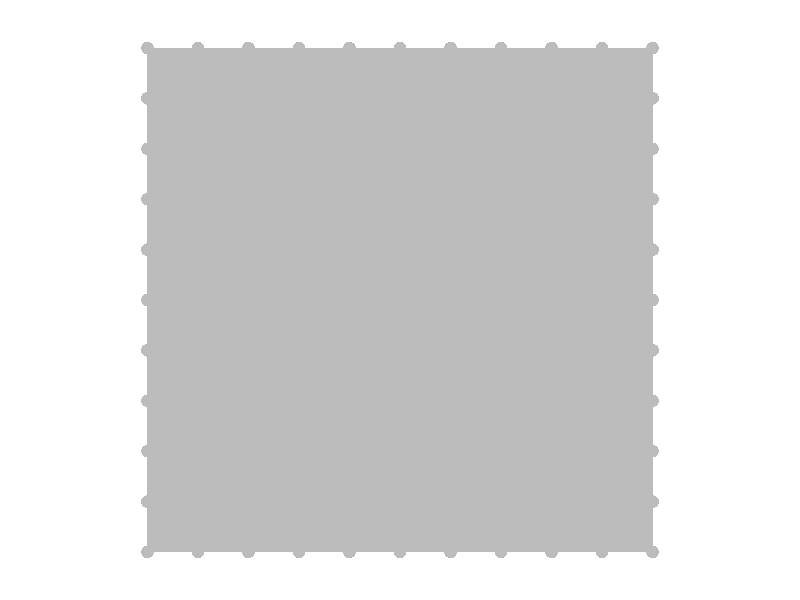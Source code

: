 #include "colors.inc"
background { rgb <1, 1, 1> }
camera {location <0, 0, 10>up <0,1,0> right <-1.33,0,0> angle 18look_at <0, 0, 0> sky <0, 1, 0> }
sphere { <-1, -1, 0>, 0.025 texture {  pigment { rgb <0.5, 0.5, 0.5> } } }
sphere { <-0.8, -1, 0>, 0.025 texture {  pigment { rgb <0.5, 0.5, 0.5> } } }
sphere { <-0.6, -1, 0>, 0.025 texture {  pigment { rgb <0.5, 0.5, 0.5> } } }
sphere { <-0.4, -1, 0>, 0.025 texture {  pigment { rgb <0.5, 0.5, 0.5> } } }
sphere { <-0.2, -1, 0>, 0.025 texture {  pigment { rgb <0.5, 0.5, 0.5> } } }
sphere { <5.55112e-17, -1, 0>, 0.025 texture {  pigment { rgb <0.5, 0.5, 0.5> } } }
sphere { <0.2, -1, 0>, 0.025 texture {  pigment { rgb <0.5, 0.5, 0.5> } } }
sphere { <0.4, -1, 0>, 0.025 texture {  pigment { rgb <0.5, 0.5, 0.5> } } }
sphere { <0.6, -1, 0>, 0.025 texture {  pigment { rgb <0.5, 0.5, 0.5> } } }
sphere { <0.8, -1, 0>, 0.025 texture {  pigment { rgb <0.5, 0.5, 0.5> } } }
sphere { <1, -1, 0>, 0.025 texture {  pigment { rgb <0.5, 0.5, 0.5> } } }
sphere { <-1, -0.8, 0>, 0.025 texture {  pigment { rgb <0.5, 0.5, 0.5> } } }
sphere { <-0.8, -0.8, 0>, 0.025 texture {  pigment { rgb <0.5, 0.5, 0.5> } } }
sphere { <-0.6, -0.8, 0>, 0.025 texture {  pigment { rgb <0.5, 0.5, 0.5> } } }
sphere { <-0.4, -0.8, 0>, 0.025 texture {  pigment { rgb <0.5, 0.5, 0.5> } } }
sphere { <-0.2, -0.8, 0>, 0.025 texture {  pigment { rgb <0.5, 0.5, 0.5> } } }
sphere { <5.55112e-17, -0.8, 0>, 0.025 texture {  pigment { rgb <0.5, 0.5, 0.5> } } }
sphere { <0.2, -0.8, 0>, 0.025 texture {  pigment { rgb <0.5, 0.5, 0.5> } } }
sphere { <0.4, -0.8, 0>, 0.025 texture {  pigment { rgb <0.5, 0.5, 0.5> } } }
sphere { <0.6, -0.8, 0>, 0.025 texture {  pigment { rgb <0.5, 0.5, 0.5> } } }
sphere { <0.8, -0.8, 0>, 0.025 texture {  pigment { rgb <0.5, 0.5, 0.5> } } }
sphere { <1, -0.8, 0>, 0.025 texture {  pigment { rgb <0.5, 0.5, 0.5> } } }
sphere { <-1, -0.6, 0>, 0.025 texture {  pigment { rgb <0.5, 0.5, 0.5> } } }
sphere { <-0.8, -0.6, 0>, 0.025 texture {  pigment { rgb <0.5, 0.5, 0.5> } } }
sphere { <-0.6, -0.6, 0>, 0.025 texture {  pigment { rgb <0.5, 0.5, 0.5> } } }
sphere { <-0.4, -0.6, 0>, 0.025 texture {  pigment { rgb <0.5, 0.5, 0.5> } } }
sphere { <-0.2, -0.6, 0>, 0.025 texture {  pigment { rgb <0.5, 0.5, 0.5> } } }
sphere { <5.55112e-17, -0.6, 0>, 0.025 texture {  pigment { rgb <0.5, 0.5, 0.5> } } }
sphere { <0.2, -0.6, 0>, 0.025 texture {  pigment { rgb <0.5, 0.5, 0.5> } } }
sphere { <0.4, -0.6, 0>, 0.025 texture {  pigment { rgb <0.5, 0.5, 0.5> } } }
sphere { <0.6, -0.6, 0>, 0.025 texture {  pigment { rgb <0.5, 0.5, 0.5> } } }
sphere { <0.8, -0.6, 0>, 0.025 texture {  pigment { rgb <0.5, 0.5, 0.5> } } }
sphere { <1, -0.6, 0>, 0.025 texture {  pigment { rgb <0.5, 0.5, 0.5> } } }
sphere { <-1, -0.4, 0>, 0.025 texture {  pigment { rgb <0.5, 0.5, 0.5> } } }
sphere { <-0.8, -0.4, 0>, 0.025 texture {  pigment { rgb <0.5, 0.5, 0.5> } } }
sphere { <-0.6, -0.4, 0>, 0.025 texture {  pigment { rgb <0.5, 0.5, 0.5> } } }
sphere { <-0.4, -0.4, 0>, 0.025 texture {  pigment { rgb <0.5, 0.5, 0.5> } } }
sphere { <-0.2, -0.4, 0>, 0.025 texture {  pigment { rgb <0.5, 0.5, 0.5> } } }
sphere { <5.55112e-17, -0.4, 0>, 0.025 texture {  pigment { rgb <0.5, 0.5, 0.5> } } }
sphere { <0.2, -0.4, 0>, 0.025 texture {  pigment { rgb <0.5, 0.5, 0.5> } } }
sphere { <0.4, -0.4, 0>, 0.025 texture {  pigment { rgb <0.5, 0.5, 0.5> } } }
sphere { <0.6, -0.4, 0>, 0.025 texture {  pigment { rgb <0.5, 0.5, 0.5> } } }
sphere { <0.8, -0.4, 0>, 0.025 texture {  pigment { rgb <0.5, 0.5, 0.5> } } }
sphere { <1, -0.4, 0>, 0.025 texture {  pigment { rgb <0.5, 0.5, 0.5> } } }
sphere { <-1, -0.2, 0>, 0.025 texture {  pigment { rgb <0.5, 0.5, 0.5> } } }
sphere { <-0.8, -0.2, 0>, 0.025 texture {  pigment { rgb <0.5, 0.5, 0.5> } } }
sphere { <-0.6, -0.2, 0>, 0.025 texture {  pigment { rgb <0.5, 0.5, 0.5> } } }
sphere { <-0.4, -0.2, 0>, 0.025 texture {  pigment { rgb <0.5, 0.5, 0.5> } } }
sphere { <-0.2, -0.2, 0>, 0.025 texture {  pigment { rgb <0.5, 0.5, 0.5> } } }
sphere { <5.55112e-17, -0.2, 0>, 0.025 texture {  pigment { rgb <0.5, 0.5, 0.5> } } }
sphere { <0.2, -0.2, 0>, 0.025 texture {  pigment { rgb <0.5, 0.5, 0.5> } } }
sphere { <0.4, -0.2, 0>, 0.025 texture {  pigment { rgb <0.5, 0.5, 0.5> } } }
sphere { <0.6, -0.2, 0>, 0.025 texture {  pigment { rgb <0.5, 0.5, 0.5> } } }
sphere { <0.8, -0.2, 0>, 0.025 texture {  pigment { rgb <0.5, 0.5, 0.5> } } }
sphere { <1, -0.2, 0>, 0.025 texture {  pigment { rgb <0.5, 0.5, 0.5> } } }
sphere { <-1, 5.55112e-17, 0>, 0.025 texture {  pigment { rgb <0.5, 0.5, 0.5> } } }
sphere { <-0.8, 5.55112e-17, 0>, 0.025 texture {  pigment { rgb <0.5, 0.5, 0.5> } } }
sphere { <-0.6, 5.55112e-17, 0>, 0.025 texture {  pigment { rgb <0.5, 0.5, 0.5> } } }
sphere { <-0.4, 5.55112e-17, 0>, 0.025 texture {  pigment { rgb <0.5, 0.5, 0.5> } } }
sphere { <-0.2, 5.55112e-17, 0>, 0.025 texture {  pigment { rgb <0.5, 0.5, 0.5> } } }
sphere { <5.55112e-17, 5.55112e-17, 0>, 0.025 texture {  pigment { rgb <0.5, 0.5, 0.5> } } }
sphere { <0.2, 5.55112e-17, 0>, 0.025 texture {  pigment { rgb <0.5, 0.5, 0.5> } } }
sphere { <0.4, 5.55112e-17, 0>, 0.025 texture {  pigment { rgb <0.5, 0.5, 0.5> } } }
sphere { <0.6, 5.55112e-17, 0>, 0.025 texture {  pigment { rgb <0.5, 0.5, 0.5> } } }
sphere { <0.8, 5.55112e-17, 0>, 0.025 texture {  pigment { rgb <0.5, 0.5, 0.5> } } }
sphere { <1, 5.55112e-17, 0>, 0.025 texture {  pigment { rgb <0.5, 0.5, 0.5> } } }
sphere { <-1, 0.2, 0>, 0.025 texture {  pigment { rgb <0.5, 0.5, 0.5> } } }
sphere { <-0.8, 0.2, 0>, 0.025 texture {  pigment { rgb <0.5, 0.5, 0.5> } } }
sphere { <-0.6, 0.2, 0>, 0.025 texture {  pigment { rgb <0.5, 0.5, 0.5> } } }
sphere { <-0.4, 0.2, 0>, 0.025 texture {  pigment { rgb <0.5, 0.5, 0.5> } } }
sphere { <-0.2, 0.2, 0>, 0.025 texture {  pigment { rgb <0.5, 0.5, 0.5> } } }
sphere { <5.55112e-17, 0.2, 0>, 0.025 texture {  pigment { rgb <0.5, 0.5, 0.5> } } }
sphere { <0.2, 0.2, 0>, 0.025 texture {  pigment { rgb <0.5, 0.5, 0.5> } } }
sphere { <0.4, 0.2, 0>, 0.025 texture {  pigment { rgb <0.5, 0.5, 0.5> } } }
sphere { <0.6, 0.2, 0>, 0.025 texture {  pigment { rgb <0.5, 0.5, 0.5> } } }
sphere { <0.8, 0.2, 0>, 0.025 texture {  pigment { rgb <0.5, 0.5, 0.5> } } }
sphere { <1, 0.2, 0>, 0.025 texture {  pigment { rgb <0.5, 0.5, 0.5> } } }
sphere { <-1, 0.4, 0>, 0.025 texture {  pigment { rgb <0.5, 0.5, 0.5> } } }
sphere { <-0.8, 0.4, 0>, 0.025 texture {  pigment { rgb <0.5, 0.5, 0.5> } } }
sphere { <-0.6, 0.4, 0>, 0.025 texture {  pigment { rgb <0.5, 0.5, 0.5> } } }
sphere { <-0.4, 0.4, 0>, 0.025 texture {  pigment { rgb <0.5, 0.5, 0.5> } } }
sphere { <-0.2, 0.4, 0>, 0.025 texture {  pigment { rgb <0.5, 0.5, 0.5> } } }
sphere { <5.55112e-17, 0.4, 0>, 0.025 texture {  pigment { rgb <0.5, 0.5, 0.5> } } }
sphere { <0.2, 0.4, 0>, 0.025 texture {  pigment { rgb <0.5, 0.5, 0.5> } } }
sphere { <0.4, 0.4, 0>, 0.025 texture {  pigment { rgb <0.5, 0.5, 0.5> } } }
sphere { <0.6, 0.4, 0>, 0.025 texture {  pigment { rgb <0.5, 0.5, 0.5> } } }
sphere { <0.8, 0.4, 0>, 0.025 texture {  pigment { rgb <0.5, 0.5, 0.5> } } }
sphere { <1, 0.4, 0>, 0.025 texture {  pigment { rgb <0.5, 0.5, 0.5> } } }
sphere { <-1, 0.6, 0>, 0.025 texture {  pigment { rgb <0.5, 0.5, 0.5> } } }
sphere { <-0.8, 0.6, 0>, 0.025 texture {  pigment { rgb <0.5, 0.5, 0.5> } } }
sphere { <-0.6, 0.6, 0>, 0.025 texture {  pigment { rgb <0.5, 0.5, 0.5> } } }
sphere { <-0.4, 0.6, 0>, 0.025 texture {  pigment { rgb <0.5, 0.5, 0.5> } } }
sphere { <-0.2, 0.6, 0>, 0.025 texture {  pigment { rgb <0.5, 0.5, 0.5> } } }
sphere { <5.55112e-17, 0.6, 0>, 0.025 texture {  pigment { rgb <0.5, 0.5, 0.5> } } }
sphere { <0.2, 0.6, 0>, 0.025 texture {  pigment { rgb <0.5, 0.5, 0.5> } } }
sphere { <0.4, 0.6, 0>, 0.025 texture {  pigment { rgb <0.5, 0.5, 0.5> } } }
sphere { <0.6, 0.6, 0>, 0.025 texture {  pigment { rgb <0.5, 0.5, 0.5> } } }
sphere { <0.8, 0.6, 0>, 0.025 texture {  pigment { rgb <0.5, 0.5, 0.5> } } }
sphere { <1, 0.6, 0>, 0.025 texture {  pigment { rgb <0.5, 0.5, 0.5> } } }
sphere { <-1, 0.8, 0>, 0.025 texture {  pigment { rgb <0.5, 0.5, 0.5> } } }
sphere { <-0.8, 0.8, 0>, 0.025 texture {  pigment { rgb <0.5, 0.5, 0.5> } } }
sphere { <-0.6, 0.8, 0>, 0.025 texture {  pigment { rgb <0.5, 0.5, 0.5> } } }
sphere { <-0.4, 0.8, 0>, 0.025 texture {  pigment { rgb <0.5, 0.5, 0.5> } } }
sphere { <-0.2, 0.8, 0>, 0.025 texture {  pigment { rgb <0.5, 0.5, 0.5> } } }
sphere { <5.55112e-17, 0.8, 0>, 0.025 texture {  pigment { rgb <0.5, 0.5, 0.5> } } }
sphere { <0.2, 0.8, 0>, 0.025 texture {  pigment { rgb <0.5, 0.5, 0.5> } } }
sphere { <0.4, 0.8, 0>, 0.025 texture {  pigment { rgb <0.5, 0.5, 0.5> } } }
sphere { <0.6, 0.8, 0>, 0.025 texture {  pigment { rgb <0.5, 0.5, 0.5> } } }
sphere { <0.8, 0.8, 0>, 0.025 texture {  pigment { rgb <0.5, 0.5, 0.5> } } }
sphere { <1, 0.8, 0>, 0.025 texture {  pigment { rgb <0.5, 0.5, 0.5> } } }
sphere { <-1, 1, 0>, 0.025 texture {  pigment { rgb <0.5, 0.5, 0.5> } } }
sphere { <-0.8, 1, 0>, 0.025 texture {  pigment { rgb <0.5, 0.5, 0.5> } } }
sphere { <-0.6, 1, 0>, 0.025 texture {  pigment { rgb <0.5, 0.5, 0.5> } } }
sphere { <-0.4, 1, 0>, 0.025 texture {  pigment { rgb <0.5, 0.5, 0.5> } } }
sphere { <-0.2, 1, 0>, 0.025 texture {  pigment { rgb <0.5, 0.5, 0.5> } } }
sphere { <5.55112e-17, 1, 0>, 0.025 texture {  pigment { rgb <0.5, 0.5, 0.5> } } }
sphere { <0.2, 1, 0>, 0.025 texture {  pigment { rgb <0.5, 0.5, 0.5> } } }
sphere { <0.4, 1, 0>, 0.025 texture {  pigment { rgb <0.5, 0.5, 0.5> } } }
sphere { <0.6, 1, 0>, 0.025 texture {  pigment { rgb <0.5, 0.5, 0.5> } } }
sphere { <0.8, 1, 0>, 0.025 texture {  pigment { rgb <0.5, 0.5, 0.5> } } }
sphere { <1, 1, 0>, 0.025 texture {  pigment { rgb <0.5, 0.5, 0.5> } } }
mesh2 {
vertex_vectors { 600, 
<-1, -1, 0>, 
<-0.8, -1, 0>, 
<-1, -0.8, 0>, 
<-0.8, -1, 0>, 
<-1, -0.8, 0>, 
<-0.8, -0.8, 0>, 
<-0.8, -1, 0>, 
<-0.6, -1, 0>, 
<-0.8, -0.8, 0>, 
<-0.6, -1, 0>, 
<-0.8, -0.8, 0>, 
<-0.6, -0.8, 0>, 
<-0.6, -1, 0>, 
<-0.4, -1, 0>, 
<-0.6, -0.8, 0>, 
<-0.4, -1, 0>, 
<-0.6, -0.8, 0>, 
<-0.4, -0.8, 0>, 
<-0.4, -1, 0>, 
<-0.2, -1, 0>, 
<-0.4, -0.8, 0>, 
<-0.2, -1, 0>, 
<-0.4, -0.8, 0>, 
<-0.2, -0.8, 0>, 
<-0.2, -1, 0>, 
<5.55112e-17, -1, 0>, 
<-0.2, -0.8, 0>, 
<5.55112e-17, -1, 0>, 
<-0.2, -0.8, 0>, 
<5.55112e-17, -0.8, 0>, 
<5.55112e-17, -1, 0>, 
<0.2, -1, 0>, 
<5.55112e-17, -0.8, 0>, 
<0.2, -1, 0>, 
<5.55112e-17, -0.8, 0>, 
<0.2, -0.8, 0>, 
<0.2, -1, 0>, 
<0.4, -1, 0>, 
<0.2, -0.8, 0>, 
<0.4, -1, 0>, 
<0.2, -0.8, 0>, 
<0.4, -0.8, 0>, 
<0.4, -1, 0>, 
<0.6, -1, 0>, 
<0.4, -0.8, 0>, 
<0.6, -1, 0>, 
<0.4, -0.8, 0>, 
<0.6, -0.8, 0>, 
<0.6, -1, 0>, 
<0.8, -1, 0>, 
<0.6, -0.8, 0>, 
<0.8, -1, 0>, 
<0.6, -0.8, 0>, 
<0.8, -0.8, 0>, 
<0.8, -1, 0>, 
<1, -1, 0>, 
<0.8, -0.8, 0>, 
<1, -1, 0>, 
<0.8, -0.8, 0>, 
<1, -0.8, 0>, 
<-1, -0.8, 0>, 
<-0.8, -0.8, 0>, 
<-1, -0.6, 0>, 
<-0.8, -0.8, 0>, 
<-1, -0.6, 0>, 
<-0.8, -0.6, 0>, 
<-0.8, -0.8, 0>, 
<-0.6, -0.8, 0>, 
<-0.8, -0.6, 0>, 
<-0.6, -0.8, 0>, 
<-0.8, -0.6, 0>, 
<-0.6, -0.6, 0>, 
<-0.6, -0.8, 0>, 
<-0.4, -0.8, 0>, 
<-0.6, -0.6, 0>, 
<-0.4, -0.8, 0>, 
<-0.6, -0.6, 0>, 
<-0.4, -0.6, 0>, 
<-0.4, -0.8, 0>, 
<-0.2, -0.8, 0>, 
<-0.4, -0.6, 0>, 
<-0.2, -0.8, 0>, 
<-0.4, -0.6, 0>, 
<-0.2, -0.6, 0>, 
<-0.2, -0.8, 0>, 
<5.55112e-17, -0.8, 0>, 
<-0.2, -0.6, 0>, 
<5.55112e-17, -0.8, 0>, 
<-0.2, -0.6, 0>, 
<5.55112e-17, -0.6, 0>, 
<5.55112e-17, -0.8, 0>, 
<0.2, -0.8, 0>, 
<5.55112e-17, -0.6, 0>, 
<0.2, -0.8, 0>, 
<5.55112e-17, -0.6, 0>, 
<0.2, -0.6, 0>, 
<0.2, -0.8, 0>, 
<0.4, -0.8, 0>, 
<0.2, -0.6, 0>, 
<0.4, -0.8, 0>, 
<0.2, -0.6, 0>, 
<0.4, -0.6, 0>, 
<0.4, -0.8, 0>, 
<0.6, -0.8, 0>, 
<0.4, -0.6, 0>, 
<0.6, -0.8, 0>, 
<0.4, -0.6, 0>, 
<0.6, -0.6, 0>, 
<0.6, -0.8, 0>, 
<0.8, -0.8, 0>, 
<0.6, -0.6, 0>, 
<0.8, -0.8, 0>, 
<0.6, -0.6, 0>, 
<0.8, -0.6, 0>, 
<0.8, -0.8, 0>, 
<1, -0.8, 0>, 
<0.8, -0.6, 0>, 
<1, -0.8, 0>, 
<0.8, -0.6, 0>, 
<1, -0.6, 0>, 
<-1, -0.6, 0>, 
<-0.8, -0.6, 0>, 
<-1, -0.4, 0>, 
<-0.8, -0.6, 0>, 
<-1, -0.4, 0>, 
<-0.8, -0.4, 0>, 
<-0.8, -0.6, 0>, 
<-0.6, -0.6, 0>, 
<-0.8, -0.4, 0>, 
<-0.6, -0.6, 0>, 
<-0.8, -0.4, 0>, 
<-0.6, -0.4, 0>, 
<-0.6, -0.6, 0>, 
<-0.4, -0.6, 0>, 
<-0.6, -0.4, 0>, 
<-0.4, -0.6, 0>, 
<-0.6, -0.4, 0>, 
<-0.4, -0.4, 0>, 
<-0.4, -0.6, 0>, 
<-0.2, -0.6, 0>, 
<-0.4, -0.4, 0>, 
<-0.2, -0.6, 0>, 
<-0.4, -0.4, 0>, 
<-0.2, -0.4, 0>, 
<-0.2, -0.6, 0>, 
<5.55112e-17, -0.6, 0>, 
<-0.2, -0.4, 0>, 
<5.55112e-17, -0.6, 0>, 
<-0.2, -0.4, 0>, 
<5.55112e-17, -0.4, 0>, 
<5.55112e-17, -0.6, 0>, 
<0.2, -0.6, 0>, 
<5.55112e-17, -0.4, 0>, 
<0.2, -0.6, 0>, 
<5.55112e-17, -0.4, 0>, 
<0.2, -0.4, 0>, 
<0.2, -0.6, 0>, 
<0.4, -0.6, 0>, 
<0.2, -0.4, 0>, 
<0.4, -0.6, 0>, 
<0.2, -0.4, 0>, 
<0.4, -0.4, 0>, 
<0.4, -0.6, 0>, 
<0.6, -0.6, 0>, 
<0.4, -0.4, 0>, 
<0.6, -0.6, 0>, 
<0.4, -0.4, 0>, 
<0.6, -0.4, 0>, 
<0.6, -0.6, 0>, 
<0.8, -0.6, 0>, 
<0.6, -0.4, 0>, 
<0.8, -0.6, 0>, 
<0.6, -0.4, 0>, 
<0.8, -0.4, 0>, 
<0.8, -0.6, 0>, 
<1, -0.6, 0>, 
<0.8, -0.4, 0>, 
<1, -0.6, 0>, 
<0.8, -0.4, 0>, 
<1, -0.4, 0>, 
<-1, -0.4, 0>, 
<-0.8, -0.4, 0>, 
<-1, -0.2, 0>, 
<-0.8, -0.4, 0>, 
<-1, -0.2, 0>, 
<-0.8, -0.2, 0>, 
<-0.8, -0.4, 0>, 
<-0.6, -0.4, 0>, 
<-0.8, -0.2, 0>, 
<-0.6, -0.4, 0>, 
<-0.8, -0.2, 0>, 
<-0.6, -0.2, 0>, 
<-0.6, -0.4, 0>, 
<-0.4, -0.4, 0>, 
<-0.6, -0.2, 0>, 
<-0.4, -0.4, 0>, 
<-0.6, -0.2, 0>, 
<-0.4, -0.2, 0>, 
<-0.4, -0.4, 0>, 
<-0.2, -0.4, 0>, 
<-0.4, -0.2, 0>, 
<-0.2, -0.4, 0>, 
<-0.4, -0.2, 0>, 
<-0.2, -0.2, 0>, 
<-0.2, -0.4, 0>, 
<5.55112e-17, -0.4, 0>, 
<-0.2, -0.2, 0>, 
<5.55112e-17, -0.4, 0>, 
<-0.2, -0.2, 0>, 
<5.55112e-17, -0.2, 0>, 
<5.55112e-17, -0.4, 0>, 
<0.2, -0.4, 0>, 
<5.55112e-17, -0.2, 0>, 
<0.2, -0.4, 0>, 
<5.55112e-17, -0.2, 0>, 
<0.2, -0.2, 0>, 
<0.2, -0.4, 0>, 
<0.4, -0.4, 0>, 
<0.2, -0.2, 0>, 
<0.4, -0.4, 0>, 
<0.2, -0.2, 0>, 
<0.4, -0.2, 0>, 
<0.4, -0.4, 0>, 
<0.6, -0.4, 0>, 
<0.4, -0.2, 0>, 
<0.6, -0.4, 0>, 
<0.4, -0.2, 0>, 
<0.6, -0.2, 0>, 
<0.6, -0.4, 0>, 
<0.8, -0.4, 0>, 
<0.6, -0.2, 0>, 
<0.8, -0.4, 0>, 
<0.6, -0.2, 0>, 
<0.8, -0.2, 0>, 
<0.8, -0.4, 0>, 
<1, -0.4, 0>, 
<0.8, -0.2, 0>, 
<1, -0.4, 0>, 
<0.8, -0.2, 0>, 
<1, -0.2, 0>, 
<-1, -0.2, 0>, 
<-0.8, -0.2, 0>, 
<-1, 5.55112e-17, 0>, 
<-0.8, -0.2, 0>, 
<-1, 5.55112e-17, 0>, 
<-0.8, 5.55112e-17, 0>, 
<-0.8, -0.2, 0>, 
<-0.6, -0.2, 0>, 
<-0.8, 5.55112e-17, 0>, 
<-0.6, -0.2, 0>, 
<-0.8, 5.55112e-17, 0>, 
<-0.6, 5.55112e-17, 0>, 
<-0.6, -0.2, 0>, 
<-0.4, -0.2, 0>, 
<-0.6, 5.55112e-17, 0>, 
<-0.4, -0.2, 0>, 
<-0.6, 5.55112e-17, 0>, 
<-0.4, 5.55112e-17, 0>, 
<-0.4, -0.2, 0>, 
<-0.2, -0.2, 0>, 
<-0.4, 5.55112e-17, 0>, 
<-0.2, -0.2, 0>, 
<-0.4, 5.55112e-17, 0>, 
<-0.2, 5.55112e-17, 0>, 
<-0.2, -0.2, 0>, 
<5.55112e-17, -0.2, 0>, 
<-0.2, 5.55112e-17, 0>, 
<5.55112e-17, -0.2, 0>, 
<-0.2, 5.55112e-17, 0>, 
<5.55112e-17, 5.55112e-17, 0>, 
<5.55112e-17, -0.2, 0>, 
<0.2, -0.2, 0>, 
<5.55112e-17, 5.55112e-17, 0>, 
<0.2, -0.2, 0>, 
<5.55112e-17, 5.55112e-17, 0>, 
<0.2, 5.55112e-17, 0>, 
<0.2, -0.2, 0>, 
<0.4, -0.2, 0>, 
<0.2, 5.55112e-17, 0>, 
<0.4, -0.2, 0>, 
<0.2, 5.55112e-17, 0>, 
<0.4, 5.55112e-17, 0>, 
<0.4, -0.2, 0>, 
<0.6, -0.2, 0>, 
<0.4, 5.55112e-17, 0>, 
<0.6, -0.2, 0>, 
<0.4, 5.55112e-17, 0>, 
<0.6, 5.55112e-17, 0>, 
<0.6, -0.2, 0>, 
<0.8, -0.2, 0>, 
<0.6, 5.55112e-17, 0>, 
<0.8, -0.2, 0>, 
<0.6, 5.55112e-17, 0>, 
<0.8, 5.55112e-17, 0>, 
<0.8, -0.2, 0>, 
<1, -0.2, 0>, 
<0.8, 5.55112e-17, 0>, 
<1, -0.2, 0>, 
<0.8, 5.55112e-17, 0>, 
<1, 5.55112e-17, 0>, 
<-1, 5.55112e-17, 0>, 
<-0.8, 5.55112e-17, 0>, 
<-1, 0.2, 0>, 
<-0.8, 5.55112e-17, 0>, 
<-1, 0.2, 0>, 
<-0.8, 0.2, 0>, 
<-0.8, 5.55112e-17, 0>, 
<-0.6, 5.55112e-17, 0>, 
<-0.8, 0.2, 0>, 
<-0.6, 5.55112e-17, 0>, 
<-0.8, 0.2, 0>, 
<-0.6, 0.2, 0>, 
<-0.6, 5.55112e-17, 0>, 
<-0.4, 5.55112e-17, 0>, 
<-0.6, 0.2, 0>, 
<-0.4, 5.55112e-17, 0>, 
<-0.6, 0.2, 0>, 
<-0.4, 0.2, 0>, 
<-0.4, 5.55112e-17, 0>, 
<-0.2, 5.55112e-17, 0>, 
<-0.4, 0.2, 0>, 
<-0.2, 5.55112e-17, 0>, 
<-0.4, 0.2, 0>, 
<-0.2, 0.2, 0>, 
<-0.2, 5.55112e-17, 0>, 
<5.55112e-17, 5.55112e-17, 0>, 
<-0.2, 0.2, 0>, 
<5.55112e-17, 5.55112e-17, 0>, 
<-0.2, 0.2, 0>, 
<5.55112e-17, 0.2, 0>, 
<5.55112e-17, 5.55112e-17, 0>, 
<0.2, 5.55112e-17, 0>, 
<5.55112e-17, 0.2, 0>, 
<0.2, 5.55112e-17, 0>, 
<5.55112e-17, 0.2, 0>, 
<0.2, 0.2, 0>, 
<0.2, 5.55112e-17, 0>, 
<0.4, 5.55112e-17, 0>, 
<0.2, 0.2, 0>, 
<0.4, 5.55112e-17, 0>, 
<0.2, 0.2, 0>, 
<0.4, 0.2, 0>, 
<0.4, 5.55112e-17, 0>, 
<0.6, 5.55112e-17, 0>, 
<0.4, 0.2, 0>, 
<0.6, 5.55112e-17, 0>, 
<0.4, 0.2, 0>, 
<0.6, 0.2, 0>, 
<0.6, 5.55112e-17, 0>, 
<0.8, 5.55112e-17, 0>, 
<0.6, 0.2, 0>, 
<0.8, 5.55112e-17, 0>, 
<0.6, 0.2, 0>, 
<0.8, 0.2, 0>, 
<0.8, 5.55112e-17, 0>, 
<1, 5.55112e-17, 0>, 
<0.8, 0.2, 0>, 
<1, 5.55112e-17, 0>, 
<0.8, 0.2, 0>, 
<1, 0.2, 0>, 
<-1, 0.2, 0>, 
<-0.8, 0.2, 0>, 
<-1, 0.4, 0>, 
<-0.8, 0.2, 0>, 
<-1, 0.4, 0>, 
<-0.8, 0.4, 0>, 
<-0.8, 0.2, 0>, 
<-0.6, 0.2, 0>, 
<-0.8, 0.4, 0>, 
<-0.6, 0.2, 0>, 
<-0.8, 0.4, 0>, 
<-0.6, 0.4, 0>, 
<-0.6, 0.2, 0>, 
<-0.4, 0.2, 0>, 
<-0.6, 0.4, 0>, 
<-0.4, 0.2, 0>, 
<-0.6, 0.4, 0>, 
<-0.4, 0.4, 0>, 
<-0.4, 0.2, 0>, 
<-0.2, 0.2, 0>, 
<-0.4, 0.4, 0>, 
<-0.2, 0.2, 0>, 
<-0.4, 0.4, 0>, 
<-0.2, 0.4, 0>, 
<-0.2, 0.2, 0>, 
<5.55112e-17, 0.2, 0>, 
<-0.2, 0.4, 0>, 
<5.55112e-17, 0.2, 0>, 
<-0.2, 0.4, 0>, 
<5.55112e-17, 0.4, 0>, 
<5.55112e-17, 0.2, 0>, 
<0.2, 0.2, 0>, 
<5.55112e-17, 0.4, 0>, 
<0.2, 0.2, 0>, 
<5.55112e-17, 0.4, 0>, 
<0.2, 0.4, 0>, 
<0.2, 0.2, 0>, 
<0.4, 0.2, 0>, 
<0.2, 0.4, 0>, 
<0.4, 0.2, 0>, 
<0.2, 0.4, 0>, 
<0.4, 0.4, 0>, 
<0.4, 0.2, 0>, 
<0.6, 0.2, 0>, 
<0.4, 0.4, 0>, 
<0.6, 0.2, 0>, 
<0.4, 0.4, 0>, 
<0.6, 0.4, 0>, 
<0.6, 0.2, 0>, 
<0.8, 0.2, 0>, 
<0.6, 0.4, 0>, 
<0.8, 0.2, 0>, 
<0.6, 0.4, 0>, 
<0.8, 0.4, 0>, 
<0.8, 0.2, 0>, 
<1, 0.2, 0>, 
<0.8, 0.4, 0>, 
<1, 0.2, 0>, 
<0.8, 0.4, 0>, 
<1, 0.4, 0>, 
<-1, 0.4, 0>, 
<-0.8, 0.4, 0>, 
<-1, 0.6, 0>, 
<-0.8, 0.4, 0>, 
<-1, 0.6, 0>, 
<-0.8, 0.6, 0>, 
<-0.8, 0.4, 0>, 
<-0.6, 0.4, 0>, 
<-0.8, 0.6, 0>, 
<-0.6, 0.4, 0>, 
<-0.8, 0.6, 0>, 
<-0.6, 0.6, 0>, 
<-0.6, 0.4, 0>, 
<-0.4, 0.4, 0>, 
<-0.6, 0.6, 0>, 
<-0.4, 0.4, 0>, 
<-0.6, 0.6, 0>, 
<-0.4, 0.6, 0>, 
<-0.4, 0.4, 0>, 
<-0.2, 0.4, 0>, 
<-0.4, 0.6, 0>, 
<-0.2, 0.4, 0>, 
<-0.4, 0.6, 0>, 
<-0.2, 0.6, 0>, 
<-0.2, 0.4, 0>, 
<5.55112e-17, 0.4, 0>, 
<-0.2, 0.6, 0>, 
<5.55112e-17, 0.4, 0>, 
<-0.2, 0.6, 0>, 
<5.55112e-17, 0.6, 0>, 
<5.55112e-17, 0.4, 0>, 
<0.2, 0.4, 0>, 
<5.55112e-17, 0.6, 0>, 
<0.2, 0.4, 0>, 
<5.55112e-17, 0.6, 0>, 
<0.2, 0.6, 0>, 
<0.2, 0.4, 0>, 
<0.4, 0.4, 0>, 
<0.2, 0.6, 0>, 
<0.4, 0.4, 0>, 
<0.2, 0.6, 0>, 
<0.4, 0.6, 0>, 
<0.4, 0.4, 0>, 
<0.6, 0.4, 0>, 
<0.4, 0.6, 0>, 
<0.6, 0.4, 0>, 
<0.4, 0.6, 0>, 
<0.6, 0.6, 0>, 
<0.6, 0.4, 0>, 
<0.8, 0.4, 0>, 
<0.6, 0.6, 0>, 
<0.8, 0.4, 0>, 
<0.6, 0.6, 0>, 
<0.8, 0.6, 0>, 
<0.8, 0.4, 0>, 
<1, 0.4, 0>, 
<0.8, 0.6, 0>, 
<1, 0.4, 0>, 
<0.8, 0.6, 0>, 
<1, 0.6, 0>, 
<-1, 0.6, 0>, 
<-0.8, 0.6, 0>, 
<-1, 0.8, 0>, 
<-0.8, 0.6, 0>, 
<-1, 0.8, 0>, 
<-0.8, 0.8, 0>, 
<-0.8, 0.6, 0>, 
<-0.6, 0.6, 0>, 
<-0.8, 0.8, 0>, 
<-0.6, 0.6, 0>, 
<-0.8, 0.8, 0>, 
<-0.6, 0.8, 0>, 
<-0.6, 0.6, 0>, 
<-0.4, 0.6, 0>, 
<-0.6, 0.8, 0>, 
<-0.4, 0.6, 0>, 
<-0.6, 0.8, 0>, 
<-0.4, 0.8, 0>, 
<-0.4, 0.6, 0>, 
<-0.2, 0.6, 0>, 
<-0.4, 0.8, 0>, 
<-0.2, 0.6, 0>, 
<-0.4, 0.8, 0>, 
<-0.2, 0.8, 0>, 
<-0.2, 0.6, 0>, 
<5.55112e-17, 0.6, 0>, 
<-0.2, 0.8, 0>, 
<5.55112e-17, 0.6, 0>, 
<-0.2, 0.8, 0>, 
<5.55112e-17, 0.8, 0>, 
<5.55112e-17, 0.6, 0>, 
<0.2, 0.6, 0>, 
<5.55112e-17, 0.8, 0>, 
<0.2, 0.6, 0>, 
<5.55112e-17, 0.8, 0>, 
<0.2, 0.8, 0>, 
<0.2, 0.6, 0>, 
<0.4, 0.6, 0>, 
<0.2, 0.8, 0>, 
<0.4, 0.6, 0>, 
<0.2, 0.8, 0>, 
<0.4, 0.8, 0>, 
<0.4, 0.6, 0>, 
<0.6, 0.6, 0>, 
<0.4, 0.8, 0>, 
<0.6, 0.6, 0>, 
<0.4, 0.8, 0>, 
<0.6, 0.8, 0>, 
<0.6, 0.6, 0>, 
<0.8, 0.6, 0>, 
<0.6, 0.8, 0>, 
<0.8, 0.6, 0>, 
<0.6, 0.8, 0>, 
<0.8, 0.8, 0>, 
<0.8, 0.6, 0>, 
<1, 0.6, 0>, 
<0.8, 0.8, 0>, 
<1, 0.6, 0>, 
<0.8, 0.8, 0>, 
<1, 0.8, 0>, 
<-1, 0.8, 0>, 
<-0.8, 0.8, 0>, 
<-1, 1, 0>, 
<-0.8, 0.8, 0>, 
<-1, 1, 0>, 
<-0.8, 1, 0>, 
<-0.8, 0.8, 0>, 
<-0.6, 0.8, 0>, 
<-0.8, 1, 0>, 
<-0.6, 0.8, 0>, 
<-0.8, 1, 0>, 
<-0.6, 1, 0>, 
<-0.6, 0.8, 0>, 
<-0.4, 0.8, 0>, 
<-0.6, 1, 0>, 
<-0.4, 0.8, 0>, 
<-0.6, 1, 0>, 
<-0.4, 1, 0>, 
<-0.4, 0.8, 0>, 
<-0.2, 0.8, 0>, 
<-0.4, 1, 0>, 
<-0.2, 0.8, 0>, 
<-0.4, 1, 0>, 
<-0.2, 1, 0>, 
<-0.2, 0.8, 0>, 
<5.55112e-17, 0.8, 0>, 
<-0.2, 1, 0>, 
<5.55112e-17, 0.8, 0>, 
<-0.2, 1, 0>, 
<5.55112e-17, 1, 0>, 
<5.55112e-17, 0.8, 0>, 
<0.2, 0.8, 0>, 
<5.55112e-17, 1, 0>, 
<0.2, 0.8, 0>, 
<5.55112e-17, 1, 0>, 
<0.2, 1, 0>, 
<0.2, 0.8, 0>, 
<0.4, 0.8, 0>, 
<0.2, 1, 0>, 
<0.4, 0.8, 0>, 
<0.2, 1, 0>, 
<0.4, 1, 0>, 
<0.4, 0.8, 0>, 
<0.6, 0.8, 0>, 
<0.4, 1, 0>, 
<0.6, 0.8, 0>, 
<0.4, 1, 0>, 
<0.6, 1, 0>, 
<0.6, 0.8, 0>, 
<0.8, 0.8, 0>, 
<0.6, 1, 0>, 
<0.8, 0.8, 0>, 
<0.6, 1, 0>, 
<0.8, 1, 0>, 
<0.8, 0.8, 0>, 
<1, 0.8, 0>, 
<0.8, 1, 0>, 
<1, 0.8, 0>, 
<0.8, 1, 0>, 
<1, 1, 0>
}
normal_vectors { 600, 
<0, 0, 1>, 
<0, 0, 1>, 
<0, 0, 1>, 
<0, 0, 1>, 
<0, 0, 1>, 
<0, 0, 1>, 
<0, 0, 1>, 
<0, 0, 1>, 
<0, 0, 1>, 
<0, 0, 1>, 
<0, 0, 1>, 
<0, 0, 1>, 
<0, 0, 1>, 
<0, 0, 1>, 
<0, 0, 1>, 
<0, 0, 1>, 
<0, 0, 1>, 
<0, 0, 1>, 
<0, 0, 1>, 
<0, 0, 1>, 
<0, 0, 1>, 
<0, 0, 1>, 
<0, 0, 1>, 
<0, 0, 1>, 
<0, 0, 1>, 
<0, 0, 1>, 
<0, 0, 1>, 
<0, 0, 1>, 
<0, 0, 1>, 
<0, 0, 1>, 
<0, 0, 1>, 
<0, 0, 1>, 
<0, 0, 1>, 
<0, 0, 1>, 
<0, 0, 1>, 
<0, 0, 1>, 
<0, 0, 1>, 
<0, 0, 1>, 
<0, 0, 1>, 
<0, 0, 1>, 
<0, 0, 1>, 
<0, 0, 1>, 
<0, 0, 1>, 
<0, 0, 1>, 
<0, 0, 1>, 
<0, 0, 1>, 
<0, 0, 1>, 
<0, 0, 1>, 
<0, 0, 1>, 
<0, 0, 1>, 
<0, 0, 1>, 
<0, 0, 1>, 
<0, 0, 1>, 
<0, 0, 1>, 
<0, 0, 1>, 
<0, 0, 1>, 
<0, 0, 1>, 
<0, 0, 1>, 
<0, 0, 1>, 
<0, 0, 1>, 
<0, 0, 1>, 
<0, 0, 1>, 
<0, 0, 1>, 
<0, 0, 1>, 
<0, 0, 1>, 
<0, 0, 1>, 
<0, 0, 1>, 
<0, 0, 1>, 
<0, 0, 1>, 
<0, 0, 1>, 
<0, 0, 1>, 
<0, 0, 1>, 
<0, 0, 1>, 
<0, 0, 1>, 
<0, 0, 1>, 
<0, 0, 1>, 
<0, 0, 1>, 
<0, 0, 1>, 
<0, 0, 1>, 
<0, 0, 1>, 
<0, 0, 1>, 
<0, 0, 1>, 
<0, 0, 1>, 
<0, 0, 1>, 
<0, 0, 1>, 
<0, 0, 1>, 
<0, 0, 1>, 
<0, 0, 1>, 
<0, 0, 1>, 
<0, 0, 1>, 
<0, 0, 1>, 
<0, 0, 1>, 
<0, 0, 1>, 
<0, 0, 1>, 
<0, 0, 1>, 
<0, 0, 1>, 
<0, 0, 1>, 
<0, 0, 1>, 
<0, 0, 1>, 
<0, 0, 1>, 
<0, 0, 1>, 
<0, 0, 1>, 
<0, 0, 1>, 
<0, 0, 1>, 
<0, 0, 1>, 
<0, 0, 1>, 
<0, 0, 1>, 
<0, 0, 1>, 
<0, 0, 1>, 
<0, 0, 1>, 
<0, 0, 1>, 
<0, 0, 1>, 
<0, 0, 1>, 
<0, 0, 1>, 
<0, 0, 1>, 
<0, 0, 1>, 
<0, 0, 1>, 
<0, 0, 1>, 
<0, 0, 1>, 
<0, 0, 1>, 
<0, 0, 1>, 
<0, 0, 1>, 
<0, 0, 1>, 
<0, 0, 1>, 
<0, 0, 1>, 
<0, 0, 1>, 
<0, 0, 1>, 
<0, 0, 1>, 
<0, 0, 1>, 
<0, 0, 1>, 
<0, 0, 1>, 
<0, 0, 1>, 
<0, 0, 1>, 
<0, 0, 1>, 
<0, 0, 1>, 
<0, 0, 1>, 
<0, 0, 1>, 
<0, 0, 1>, 
<0, 0, 1>, 
<0, 0, 1>, 
<0, 0, 1>, 
<0, 0, 1>, 
<0, 0, 1>, 
<0, 0, 1>, 
<0, 0, 1>, 
<0, 0, 1>, 
<0, 0, 1>, 
<0, 0, 1>, 
<0, 0, 1>, 
<0, 0, 1>, 
<0, 0, 1>, 
<0, 0, 1>, 
<0, 0, 1>, 
<0, 0, 1>, 
<0, 0, 1>, 
<0, 0, 1>, 
<0, 0, 1>, 
<0, 0, 1>, 
<0, 0, 1>, 
<0, 0, 1>, 
<0, 0, 1>, 
<0, 0, 1>, 
<0, 0, 1>, 
<0, 0, 1>, 
<0, 0, 1>, 
<0, 0, 1>, 
<0, 0, 1>, 
<0, 0, 1>, 
<0, 0, 1>, 
<0, 0, 1>, 
<0, 0, 1>, 
<0, 0, 1>, 
<0, 0, 1>, 
<0, 0, 1>, 
<0, 0, 1>, 
<0, 0, 1>, 
<0, 0, 1>, 
<0, 0, 1>, 
<0, 0, 1>, 
<0, 0, 1>, 
<0, 0, 1>, 
<0, 0, 1>, 
<0, 0, 1>, 
<0, 0, 1>, 
<0, 0, 1>, 
<0, 0, 1>, 
<0, 0, 1>, 
<0, 0, 1>, 
<0, 0, 1>, 
<0, 0, 1>, 
<0, 0, 1>, 
<0, 0, 1>, 
<0, 0, 1>, 
<0, 0, 1>, 
<0, 0, 1>, 
<0, 0, 1>, 
<0, 0, 1>, 
<0, 0, 1>, 
<0, 0, 1>, 
<0, 0, 1>, 
<0, 0, 1>, 
<0, 0, 1>, 
<0, 0, 1>, 
<0, 0, 1>, 
<0, 0, 1>, 
<0, 0, 1>, 
<0, 0, 1>, 
<0, 0, 1>, 
<0, 0, 1>, 
<0, 0, 1>, 
<0, 0, 1>, 
<0, 0, 1>, 
<0, 0, 1>, 
<0, 0, 1>, 
<0, 0, 1>, 
<0, 0, 1>, 
<0, 0, 1>, 
<0, 0, 1>, 
<0, 0, 1>, 
<0, 0, 1>, 
<0, 0, 1>, 
<0, 0, 1>, 
<0, 0, 1>, 
<0, 0, 1>, 
<0, 0, 1>, 
<0, 0, 1>, 
<0, 0, 1>, 
<0, 0, 1>, 
<0, 0, 1>, 
<0, 0, 1>, 
<0, 0, 1>, 
<0, 0, 1>, 
<0, 0, 1>, 
<0, 0, 1>, 
<0, 0, 1>, 
<0, 0, 1>, 
<0, 0, 1>, 
<0, 0, 1>, 
<0, 0, 1>, 
<0, 0, 1>, 
<0, 0, 1>, 
<0, 0, 1>, 
<0, 0, 1>, 
<0, 0, 1>, 
<0, 0, 1>, 
<0, 0, 1>, 
<0, 0, 1>, 
<0, 0, 1>, 
<0, 0, 1>, 
<0, 0, 1>, 
<0, 0, 1>, 
<0, 0, 1>, 
<0, 0, 1>, 
<0, 0, 1>, 
<0, 0, 1>, 
<0, 0, 1>, 
<0, 0, 1>, 
<0, 0, 1>, 
<0, 0, 1>, 
<0, 0, 1>, 
<0, 0, 1>, 
<0, 0, 1>, 
<0, 0, 1>, 
<0, 0, 1>, 
<0, 0, 1>, 
<0, 0, 1>, 
<0, 0, 1>, 
<0, 0, 1>, 
<0, 0, 1>, 
<0, 0, 1>, 
<0, 0, 1>, 
<0, 0, 1>, 
<0, 0, 1>, 
<0, 0, 1>, 
<0, 0, 1>, 
<0, 0, 1>, 
<0, 0, 1>, 
<0, 0, 1>, 
<0, 0, 1>, 
<0, 0, 1>, 
<0, 0, 1>, 
<0, 0, 1>, 
<0, 0, 1>, 
<0, 0, 1>, 
<0, 0, 1>, 
<0, 0, 1>, 
<0, 0, 1>, 
<0, 0, 1>, 
<0, 0, 1>, 
<0, 0, 1>, 
<0, 0, 1>, 
<0, 0, 1>, 
<0, 0, 1>, 
<0, 0, 1>, 
<0, 0, 1>, 
<0, 0, 1>, 
<0, 0, 1>, 
<0, 0, 1>, 
<0, 0, 1>, 
<0, 0, 1>, 
<0, 0, 1>, 
<0, 0, 1>, 
<0, 0, 1>, 
<0, 0, 1>, 
<0, 0, 1>, 
<0, 0, 1>, 
<0, 0, 1>, 
<0, 0, 1>, 
<0, 0, 1>, 
<0, 0, 1>, 
<0, 0, 1>, 
<0, 0, 1>, 
<0, 0, 1>, 
<0, 0, 1>, 
<0, 0, 1>, 
<0, 0, 1>, 
<0, 0, 1>, 
<0, 0, 1>, 
<0, 0, 1>, 
<0, 0, 1>, 
<0, 0, 1>, 
<0, 0, 1>, 
<0, 0, 1>, 
<0, 0, 1>, 
<0, 0, 1>, 
<0, 0, 1>, 
<0, 0, 1>, 
<0, 0, 1>, 
<0, 0, 1>, 
<0, 0, 1>, 
<0, 0, 1>, 
<0, 0, 1>, 
<0, 0, 1>, 
<0, 0, 1>, 
<0, 0, 1>, 
<0, 0, 1>, 
<0, 0, 1>, 
<0, 0, 1>, 
<0, 0, 1>, 
<0, 0, 1>, 
<0, 0, 1>, 
<0, 0, 1>, 
<0, 0, 1>, 
<0, 0, 1>, 
<0, 0, 1>, 
<0, 0, 1>, 
<0, 0, 1>, 
<0, 0, 1>, 
<0, 0, 1>, 
<0, 0, 1>, 
<0, 0, 1>, 
<0, 0, 1>, 
<0, 0, 1>, 
<0, 0, 1>, 
<0, 0, 1>, 
<0, 0, 1>, 
<0, 0, 1>, 
<0, 0, 1>, 
<0, 0, 1>, 
<0, 0, 1>, 
<0, 0, 1>, 
<0, 0, 1>, 
<0, 0, 1>, 
<0, 0, 1>, 
<0, 0, 1>, 
<0, 0, 1>, 
<0, 0, 1>, 
<0, 0, 1>, 
<0, 0, 1>, 
<0, 0, 1>, 
<0, 0, 1>, 
<0, 0, 1>, 
<0, 0, 1>, 
<0, 0, 1>, 
<0, 0, 1>, 
<0, 0, 1>, 
<0, 0, 1>, 
<0, 0, 1>, 
<0, 0, 1>, 
<0, 0, 1>, 
<0, 0, 1>, 
<0, 0, 1>, 
<0, 0, 1>, 
<0, 0, 1>, 
<0, 0, 1>, 
<0, 0, 1>, 
<0, 0, 1>, 
<0, 0, 1>, 
<0, 0, 1>, 
<0, 0, 1>, 
<0, 0, 1>, 
<0, 0, 1>, 
<0, 0, 1>, 
<0, 0, 1>, 
<0, 0, 1>, 
<0, 0, 1>, 
<0, 0, 1>, 
<0, 0, 1>, 
<0, 0, 1>, 
<0, 0, 1>, 
<0, 0, 1>, 
<0, 0, 1>, 
<0, 0, 1>, 
<0, 0, 1>, 
<0, 0, 1>, 
<0, 0, 1>, 
<0, 0, 1>, 
<0, 0, 1>, 
<0, 0, 1>, 
<0, 0, 1>, 
<0, 0, 1>, 
<0, 0, 1>, 
<0, 0, 1>, 
<0, 0, 1>, 
<0, 0, 1>, 
<0, 0, 1>, 
<0, 0, 1>, 
<0, 0, 1>, 
<0, 0, 1>, 
<0, 0, 1>, 
<0, 0, 1>, 
<0, 0, 1>, 
<0, 0, 1>, 
<0, 0, 1>, 
<0, 0, 1>, 
<0, 0, 1>, 
<0, 0, 1>, 
<0, 0, 1>, 
<0, 0, 1>, 
<0, 0, 1>, 
<0, 0, 1>, 
<0, 0, 1>, 
<0, 0, 1>, 
<0, 0, 1>, 
<0, 0, 1>, 
<0, 0, 1>, 
<0, 0, 1>, 
<0, 0, 1>, 
<0, 0, 1>, 
<0, 0, 1>, 
<0, 0, 1>, 
<0, 0, 1>, 
<0, 0, 1>, 
<0, 0, 1>, 
<0, 0, 1>, 
<0, 0, 1>, 
<0, 0, 1>, 
<0, 0, 1>, 
<0, 0, 1>, 
<0, 0, 1>, 
<0, 0, 1>, 
<0, 0, 1>, 
<0, 0, 1>, 
<0, 0, 1>, 
<0, 0, 1>, 
<0, 0, 1>, 
<0, 0, 1>, 
<0, 0, 1>, 
<0, 0, 1>, 
<0, 0, 1>, 
<0, 0, 1>, 
<0, 0, 1>, 
<0, 0, 1>, 
<0, 0, 1>, 
<0, 0, 1>, 
<0, 0, 1>, 
<0, 0, 1>, 
<0, 0, 1>, 
<0, 0, 1>, 
<0, 0, 1>, 
<0, 0, 1>, 
<0, 0, 1>, 
<0, 0, 1>, 
<0, 0, 1>, 
<0, 0, 1>, 
<0, 0, 1>, 
<0, 0, 1>, 
<0, 0, 1>, 
<0, 0, 1>, 
<0, 0, 1>, 
<0, 0, 1>, 
<0, 0, 1>, 
<0, 0, 1>, 
<0, 0, 1>, 
<0, 0, 1>, 
<0, 0, 1>, 
<0, 0, 1>, 
<0, 0, 1>, 
<0, 0, 1>, 
<0, 0, 1>, 
<0, 0, 1>, 
<0, 0, 1>, 
<0, 0, 1>, 
<0, 0, 1>, 
<0, 0, 1>, 
<0, 0, 1>, 
<0, 0, 1>, 
<0, 0, 1>, 
<0, 0, 1>, 
<0, 0, 1>, 
<0, 0, 1>, 
<0, 0, 1>, 
<0, 0, 1>, 
<0, 0, 1>, 
<0, 0, 1>, 
<0, 0, 1>, 
<0, 0, 1>, 
<0, 0, 1>, 
<0, 0, 1>, 
<0, 0, 1>, 
<0, 0, 1>, 
<0, 0, 1>, 
<0, 0, 1>, 
<0, 0, 1>, 
<0, 0, 1>, 
<0, 0, 1>, 
<0, 0, 1>, 
<0, 0, 1>, 
<0, 0, 1>, 
<0, 0, 1>, 
<0, 0, 1>, 
<0, 0, 1>, 
<0, 0, 1>, 
<0, 0, 1>, 
<0, 0, 1>, 
<0, 0, 1>, 
<0, 0, 1>, 
<0, 0, 1>, 
<0, 0, 1>, 
<0, 0, 1>, 
<0, 0, 1>, 
<0, 0, 1>, 
<0, 0, 1>, 
<0, 0, 1>, 
<0, 0, 1>, 
<0, 0, 1>, 
<0, 0, 1>, 
<0, 0, 1>, 
<0, 0, 1>, 
<0, 0, 1>, 
<0, 0, 1>, 
<0, 0, 1>, 
<0, 0, 1>, 
<0, 0, 1>, 
<0, 0, 1>, 
<0, 0, 1>, 
<0, 0, 1>, 
<0, 0, 1>, 
<0, 0, 1>, 
<0, 0, 1>, 
<0, 0, 1>, 
<0, 0, 1>, 
<0, 0, 1>, 
<0, 0, 1>, 
<0, 0, 1>, 
<0, 0, 1>, 
<0, 0, 1>, 
<0, 0, 1>, 
<0, 0, 1>, 
<0, 0, 1>, 
<0, 0, 1>, 
<0, 0, 1>, 
<0, 0, 1>, 
<0, 0, 1>, 
<0, 0, 1>, 
<0, 0, 1>, 
<0, 0, 1>, 
<0, 0, 1>, 
<0, 0, 1>, 
<0, 0, 1>, 
<0, 0, 1>, 
<0, 0, 1>, 
<0, 0, 1>, 
<0, 0, 1>, 
<0, 0, 1>, 
<0, 0, 1>, 
<0, 0, 1>, 
<0, 0, 1>, 
<0, 0, 1>, 
<0, 0, 1>, 
<0, 0, 1>, 
<0, 0, 1>, 
<0, 0, 1>, 
<0, 0, 1>, 
<0, 0, 1>, 
<0, 0, 1>, 
<0, 0, 1>, 
<0, 0, 1>, 
<0, 0, 1>, 
<0, 0, 1>, 
<0, 0, 1>, 
<0, 0, 1>, 
<0, 0, 1>, 
<0, 0, 1>, 
<0, 0, 1>, 
<0, 0, 1>, 
<0, 0, 1>, 
<0, 0, 1>, 
<0, 0, 1>, 
<0, 0, 1>
}
texture_list { 600, 
texture{ pigment{ rgb <0.5, 0.5, 0.5>  } }, 
texture{ pigment{ rgb <0.5, 0.5, 0.5>  } }, 
texture{ pigment{ rgb <0.5, 0.5, 0.5>  } }, 
texture{ pigment{ rgb <0.5, 0.5, 0.5>  } }, 
texture{ pigment{ rgb <0.5, 0.5, 0.5>  } }, 
texture{ pigment{ rgb <0.5, 0.5, 0.5>  } }, 
texture{ pigment{ rgb <0.5, 0.5, 0.5>  } }, 
texture{ pigment{ rgb <0.5, 0.5, 0.5>  } }, 
texture{ pigment{ rgb <0.5, 0.5, 0.5>  } }, 
texture{ pigment{ rgb <0.5, 0.5, 0.5>  } }, 
texture{ pigment{ rgb <0.5, 0.5, 0.5>  } }, 
texture{ pigment{ rgb <0.5, 0.5, 0.5>  } }, 
texture{ pigment{ rgb <0.5, 0.5, 0.5>  } }, 
texture{ pigment{ rgb <0.5, 0.5, 0.5>  } }, 
texture{ pigment{ rgb <0.5, 0.5, 0.5>  } }, 
texture{ pigment{ rgb <0.5, 0.5, 0.5>  } }, 
texture{ pigment{ rgb <0.5, 0.5, 0.5>  } }, 
texture{ pigment{ rgb <0.5, 0.5, 0.5>  } }, 
texture{ pigment{ rgb <0.5, 0.5, 0.5>  } }, 
texture{ pigment{ rgb <0.5, 0.5, 0.5>  } }, 
texture{ pigment{ rgb <0.5, 0.5, 0.5>  } }, 
texture{ pigment{ rgb <0.5, 0.5, 0.5>  } }, 
texture{ pigment{ rgb <0.5, 0.5, 0.5>  } }, 
texture{ pigment{ rgb <0.5, 0.5, 0.5>  } }, 
texture{ pigment{ rgb <0.5, 0.5, 0.5>  } }, 
texture{ pigment{ rgb <0.5, 0.5, 0.5>  } }, 
texture{ pigment{ rgb <0.5, 0.5, 0.5>  } }, 
texture{ pigment{ rgb <0.5, 0.5, 0.5>  } }, 
texture{ pigment{ rgb <0.5, 0.5, 0.5>  } }, 
texture{ pigment{ rgb <0.5, 0.5, 0.5>  } }, 
texture{ pigment{ rgb <0.5, 0.5, 0.5>  } }, 
texture{ pigment{ rgb <0.5, 0.5, 0.5>  } }, 
texture{ pigment{ rgb <0.5, 0.5, 0.5>  } }, 
texture{ pigment{ rgb <0.5, 0.5, 0.5>  } }, 
texture{ pigment{ rgb <0.5, 0.5, 0.5>  } }, 
texture{ pigment{ rgb <0.5, 0.5, 0.5>  } }, 
texture{ pigment{ rgb <0.5, 0.5, 0.5>  } }, 
texture{ pigment{ rgb <0.5, 0.5, 0.5>  } }, 
texture{ pigment{ rgb <0.5, 0.5, 0.5>  } }, 
texture{ pigment{ rgb <0.5, 0.5, 0.5>  } }, 
texture{ pigment{ rgb <0.5, 0.5, 0.5>  } }, 
texture{ pigment{ rgb <0.5, 0.5, 0.5>  } }, 
texture{ pigment{ rgb <0.5, 0.5, 0.5>  } }, 
texture{ pigment{ rgb <0.5, 0.5, 0.5>  } }, 
texture{ pigment{ rgb <0.5, 0.5, 0.5>  } }, 
texture{ pigment{ rgb <0.5, 0.5, 0.5>  } }, 
texture{ pigment{ rgb <0.5, 0.5, 0.5>  } }, 
texture{ pigment{ rgb <0.5, 0.5, 0.5>  } }, 
texture{ pigment{ rgb <0.5, 0.5, 0.5>  } }, 
texture{ pigment{ rgb <0.5, 0.5, 0.5>  } }, 
texture{ pigment{ rgb <0.5, 0.5, 0.5>  } }, 
texture{ pigment{ rgb <0.5, 0.5, 0.5>  } }, 
texture{ pigment{ rgb <0.5, 0.5, 0.5>  } }, 
texture{ pigment{ rgb <0.5, 0.5, 0.5>  } }, 
texture{ pigment{ rgb <0.5, 0.5, 0.5>  } }, 
texture{ pigment{ rgb <0.5, 0.5, 0.5>  } }, 
texture{ pigment{ rgb <0.5, 0.5, 0.5>  } }, 
texture{ pigment{ rgb <0.5, 0.5, 0.5>  } }, 
texture{ pigment{ rgb <0.5, 0.5, 0.5>  } }, 
texture{ pigment{ rgb <0.5, 0.5, 0.5>  } }, 
texture{ pigment{ rgb <0.5, 0.5, 0.5>  } }, 
texture{ pigment{ rgb <0.5, 0.5, 0.5>  } }, 
texture{ pigment{ rgb <0.5, 0.5, 0.5>  } }, 
texture{ pigment{ rgb <0.5, 0.5, 0.5>  } }, 
texture{ pigment{ rgb <0.5, 0.5, 0.5>  } }, 
texture{ pigment{ rgb <0.5, 0.5, 0.5>  } }, 
texture{ pigment{ rgb <0.5, 0.5, 0.5>  } }, 
texture{ pigment{ rgb <0.5, 0.5, 0.5>  } }, 
texture{ pigment{ rgb <0.5, 0.5, 0.5>  } }, 
texture{ pigment{ rgb <0.5, 0.5, 0.5>  } }, 
texture{ pigment{ rgb <0.5, 0.5, 0.5>  } }, 
texture{ pigment{ rgb <0.5, 0.5, 0.5>  } }, 
texture{ pigment{ rgb <0.5, 0.5, 0.5>  } }, 
texture{ pigment{ rgb <0.5, 0.5, 0.5>  } }, 
texture{ pigment{ rgb <0.5, 0.5, 0.5>  } }, 
texture{ pigment{ rgb <0.5, 0.5, 0.5>  } }, 
texture{ pigment{ rgb <0.5, 0.5, 0.5>  } }, 
texture{ pigment{ rgb <0.5, 0.5, 0.5>  } }, 
texture{ pigment{ rgb <0.5, 0.5, 0.5>  } }, 
texture{ pigment{ rgb <0.5, 0.5, 0.5>  } }, 
texture{ pigment{ rgb <0.5, 0.5, 0.5>  } }, 
texture{ pigment{ rgb <0.5, 0.5, 0.5>  } }, 
texture{ pigment{ rgb <0.5, 0.5, 0.5>  } }, 
texture{ pigment{ rgb <0.5, 0.5, 0.5>  } }, 
texture{ pigment{ rgb <0.5, 0.5, 0.5>  } }, 
texture{ pigment{ rgb <0.5, 0.5, 0.5>  } }, 
texture{ pigment{ rgb <0.5, 0.5, 0.5>  } }, 
texture{ pigment{ rgb <0.5, 0.5, 0.5>  } }, 
texture{ pigment{ rgb <0.5, 0.5, 0.5>  } }, 
texture{ pigment{ rgb <0.5, 0.5, 0.5>  } }, 
texture{ pigment{ rgb <0.5, 0.5, 0.5>  } }, 
texture{ pigment{ rgb <0.5, 0.5, 0.5>  } }, 
texture{ pigment{ rgb <0.5, 0.5, 0.5>  } }, 
texture{ pigment{ rgb <0.5, 0.5, 0.5>  } }, 
texture{ pigment{ rgb <0.5, 0.5, 0.5>  } }, 
texture{ pigment{ rgb <0.5, 0.5, 0.5>  } }, 
texture{ pigment{ rgb <0.5, 0.5, 0.5>  } }, 
texture{ pigment{ rgb <0.5, 0.5, 0.5>  } }, 
texture{ pigment{ rgb <0.5, 0.5, 0.5>  } }, 
texture{ pigment{ rgb <0.5, 0.5, 0.5>  } }, 
texture{ pigment{ rgb <0.5, 0.5, 0.5>  } }, 
texture{ pigment{ rgb <0.5, 0.5, 0.5>  } }, 
texture{ pigment{ rgb <0.5, 0.5, 0.5>  } }, 
texture{ pigment{ rgb <0.5, 0.5, 0.5>  } }, 
texture{ pigment{ rgb <0.5, 0.5, 0.5>  } }, 
texture{ pigment{ rgb <0.5, 0.5, 0.5>  } }, 
texture{ pigment{ rgb <0.5, 0.5, 0.5>  } }, 
texture{ pigment{ rgb <0.5, 0.5, 0.5>  } }, 
texture{ pigment{ rgb <0.5, 0.5, 0.5>  } }, 
texture{ pigment{ rgb <0.5, 0.5, 0.5>  } }, 
texture{ pigment{ rgb <0.5, 0.5, 0.5>  } }, 
texture{ pigment{ rgb <0.5, 0.5, 0.5>  } }, 
texture{ pigment{ rgb <0.5, 0.5, 0.5>  } }, 
texture{ pigment{ rgb <0.5, 0.5, 0.5>  } }, 
texture{ pigment{ rgb <0.5, 0.5, 0.5>  } }, 
texture{ pigment{ rgb <0.5, 0.5, 0.5>  } }, 
texture{ pigment{ rgb <0.5, 0.5, 0.5>  } }, 
texture{ pigment{ rgb <0.5, 0.5, 0.5>  } }, 
texture{ pigment{ rgb <0.5, 0.5, 0.5>  } }, 
texture{ pigment{ rgb <0.5, 0.5, 0.5>  } }, 
texture{ pigment{ rgb <0.5, 0.5, 0.5>  } }, 
texture{ pigment{ rgb <0.5, 0.5, 0.5>  } }, 
texture{ pigment{ rgb <0.5, 0.5, 0.5>  } }, 
texture{ pigment{ rgb <0.5, 0.5, 0.5>  } }, 
texture{ pigment{ rgb <0.5, 0.5, 0.5>  } }, 
texture{ pigment{ rgb <0.5, 0.5, 0.5>  } }, 
texture{ pigment{ rgb <0.5, 0.5, 0.5>  } }, 
texture{ pigment{ rgb <0.5, 0.5, 0.5>  } }, 
texture{ pigment{ rgb <0.5, 0.5, 0.5>  } }, 
texture{ pigment{ rgb <0.5, 0.5, 0.5>  } }, 
texture{ pigment{ rgb <0.5, 0.5, 0.5>  } }, 
texture{ pigment{ rgb <0.5, 0.5, 0.5>  } }, 
texture{ pigment{ rgb <0.5, 0.5, 0.5>  } }, 
texture{ pigment{ rgb <0.5, 0.5, 0.5>  } }, 
texture{ pigment{ rgb <0.5, 0.5, 0.5>  } }, 
texture{ pigment{ rgb <0.5, 0.5, 0.5>  } }, 
texture{ pigment{ rgb <0.5, 0.5, 0.5>  } }, 
texture{ pigment{ rgb <0.5, 0.5, 0.5>  } }, 
texture{ pigment{ rgb <0.5, 0.5, 0.5>  } }, 
texture{ pigment{ rgb <0.5, 0.5, 0.5>  } }, 
texture{ pigment{ rgb <0.5, 0.5, 0.5>  } }, 
texture{ pigment{ rgb <0.5, 0.5, 0.5>  } }, 
texture{ pigment{ rgb <0.5, 0.5, 0.5>  } }, 
texture{ pigment{ rgb <0.5, 0.5, 0.5>  } }, 
texture{ pigment{ rgb <0.5, 0.5, 0.5>  } }, 
texture{ pigment{ rgb <0.5, 0.5, 0.5>  } }, 
texture{ pigment{ rgb <0.5, 0.5, 0.5>  } }, 
texture{ pigment{ rgb <0.5, 0.5, 0.5>  } }, 
texture{ pigment{ rgb <0.5, 0.5, 0.5>  } }, 
texture{ pigment{ rgb <0.5, 0.5, 0.5>  } }, 
texture{ pigment{ rgb <0.5, 0.5, 0.5>  } }, 
texture{ pigment{ rgb <0.5, 0.5, 0.5>  } }, 
texture{ pigment{ rgb <0.5, 0.5, 0.5>  } }, 
texture{ pigment{ rgb <0.5, 0.5, 0.5>  } }, 
texture{ pigment{ rgb <0.5, 0.5, 0.5>  } }, 
texture{ pigment{ rgb <0.5, 0.5, 0.5>  } }, 
texture{ pigment{ rgb <0.5, 0.5, 0.5>  } }, 
texture{ pigment{ rgb <0.5, 0.5, 0.5>  } }, 
texture{ pigment{ rgb <0.5, 0.5, 0.5>  } }, 
texture{ pigment{ rgb <0.5, 0.5, 0.5>  } }, 
texture{ pigment{ rgb <0.5, 0.5, 0.5>  } }, 
texture{ pigment{ rgb <0.5, 0.5, 0.5>  } }, 
texture{ pigment{ rgb <0.5, 0.5, 0.5>  } }, 
texture{ pigment{ rgb <0.5, 0.5, 0.5>  } }, 
texture{ pigment{ rgb <0.5, 0.5, 0.5>  } }, 
texture{ pigment{ rgb <0.5, 0.5, 0.5>  } }, 
texture{ pigment{ rgb <0.5, 0.5, 0.5>  } }, 
texture{ pigment{ rgb <0.5, 0.5, 0.5>  } }, 
texture{ pigment{ rgb <0.5, 0.5, 0.5>  } }, 
texture{ pigment{ rgb <0.5, 0.5, 0.5>  } }, 
texture{ pigment{ rgb <0.5, 0.5, 0.5>  } }, 
texture{ pigment{ rgb <0.5, 0.5, 0.5>  } }, 
texture{ pigment{ rgb <0.5, 0.5, 0.5>  } }, 
texture{ pigment{ rgb <0.5, 0.5, 0.5>  } }, 
texture{ pigment{ rgb <0.5, 0.5, 0.5>  } }, 
texture{ pigment{ rgb <0.5, 0.5, 0.5>  } }, 
texture{ pigment{ rgb <0.5, 0.5, 0.5>  } }, 
texture{ pigment{ rgb <0.5, 0.5, 0.5>  } }, 
texture{ pigment{ rgb <0.5, 0.5, 0.5>  } }, 
texture{ pigment{ rgb <0.5, 0.5, 0.5>  } }, 
texture{ pigment{ rgb <0.5, 0.5, 0.5>  } }, 
texture{ pigment{ rgb <0.5, 0.5, 0.5>  } }, 
texture{ pigment{ rgb <0.5, 0.5, 0.5>  } }, 
texture{ pigment{ rgb <0.5, 0.5, 0.5>  } }, 
texture{ pigment{ rgb <0.5, 0.5, 0.5>  } }, 
texture{ pigment{ rgb <0.5, 0.5, 0.5>  } }, 
texture{ pigment{ rgb <0.5, 0.5, 0.5>  } }, 
texture{ pigment{ rgb <0.5, 0.5, 0.5>  } }, 
texture{ pigment{ rgb <0.5, 0.5, 0.5>  } }, 
texture{ pigment{ rgb <0.5, 0.5, 0.5>  } }, 
texture{ pigment{ rgb <0.5, 0.5, 0.5>  } }, 
texture{ pigment{ rgb <0.5, 0.5, 0.5>  } }, 
texture{ pigment{ rgb <0.5, 0.5, 0.5>  } }, 
texture{ pigment{ rgb <0.5, 0.5, 0.5>  } }, 
texture{ pigment{ rgb <0.5, 0.5, 0.5>  } }, 
texture{ pigment{ rgb <0.5, 0.5, 0.5>  } }, 
texture{ pigment{ rgb <0.5, 0.5, 0.5>  } }, 
texture{ pigment{ rgb <0.5, 0.5, 0.5>  } }, 
texture{ pigment{ rgb <0.5, 0.5, 0.5>  } }, 
texture{ pigment{ rgb <0.5, 0.5, 0.5>  } }, 
texture{ pigment{ rgb <0.5, 0.5, 0.5>  } }, 
texture{ pigment{ rgb <0.5, 0.5, 0.5>  } }, 
texture{ pigment{ rgb <0.5, 0.5, 0.5>  } }, 
texture{ pigment{ rgb <0.5, 0.5, 0.5>  } }, 
texture{ pigment{ rgb <0.5, 0.5, 0.5>  } }, 
texture{ pigment{ rgb <0.5, 0.5, 0.5>  } }, 
texture{ pigment{ rgb <0.5, 0.5, 0.5>  } }, 
texture{ pigment{ rgb <0.5, 0.5, 0.5>  } }, 
texture{ pigment{ rgb <0.5, 0.5, 0.5>  } }, 
texture{ pigment{ rgb <0.5, 0.5, 0.5>  } }, 
texture{ pigment{ rgb <0.5, 0.5, 0.5>  } }, 
texture{ pigment{ rgb <0.5, 0.5, 0.5>  } }, 
texture{ pigment{ rgb <0.5, 0.5, 0.5>  } }, 
texture{ pigment{ rgb <0.5, 0.5, 0.5>  } }, 
texture{ pigment{ rgb <0.5, 0.5, 0.5>  } }, 
texture{ pigment{ rgb <0.5, 0.5, 0.5>  } }, 
texture{ pigment{ rgb <0.5, 0.5, 0.5>  } }, 
texture{ pigment{ rgb <0.5, 0.5, 0.5>  } }, 
texture{ pigment{ rgb <0.5, 0.5, 0.5>  } }, 
texture{ pigment{ rgb <0.5, 0.5, 0.5>  } }, 
texture{ pigment{ rgb <0.5, 0.5, 0.5>  } }, 
texture{ pigment{ rgb <0.5, 0.5, 0.5>  } }, 
texture{ pigment{ rgb <0.5, 0.5, 0.5>  } }, 
texture{ pigment{ rgb <0.5, 0.5, 0.5>  } }, 
texture{ pigment{ rgb <0.5, 0.5, 0.5>  } }, 
texture{ pigment{ rgb <0.5, 0.5, 0.5>  } }, 
texture{ pigment{ rgb <0.5, 0.5, 0.5>  } }, 
texture{ pigment{ rgb <0.5, 0.5, 0.5>  } }, 
texture{ pigment{ rgb <0.5, 0.5, 0.5>  } }, 
texture{ pigment{ rgb <0.5, 0.5, 0.5>  } }, 
texture{ pigment{ rgb <0.5, 0.5, 0.5>  } }, 
texture{ pigment{ rgb <0.5, 0.5, 0.5>  } }, 
texture{ pigment{ rgb <0.5, 0.5, 0.5>  } }, 
texture{ pigment{ rgb <0.5, 0.5, 0.5>  } }, 
texture{ pigment{ rgb <0.5, 0.5, 0.5>  } }, 
texture{ pigment{ rgb <0.5, 0.5, 0.5>  } }, 
texture{ pigment{ rgb <0.5, 0.5, 0.5>  } }, 
texture{ pigment{ rgb <0.5, 0.5, 0.5>  } }, 
texture{ pigment{ rgb <0.5, 0.5, 0.5>  } }, 
texture{ pigment{ rgb <0.5, 0.5, 0.5>  } }, 
texture{ pigment{ rgb <0.5, 0.5, 0.5>  } }, 
texture{ pigment{ rgb <0.5, 0.5, 0.5>  } }, 
texture{ pigment{ rgb <0.5, 0.5, 0.5>  } }, 
texture{ pigment{ rgb <0.5, 0.5, 0.5>  } }, 
texture{ pigment{ rgb <0.5, 0.5, 0.5>  } }, 
texture{ pigment{ rgb <0.5, 0.5, 0.5>  } }, 
texture{ pigment{ rgb <0.5, 0.5, 0.5>  } }, 
texture{ pigment{ rgb <0.5, 0.5, 0.5>  } }, 
texture{ pigment{ rgb <0.5, 0.5, 0.5>  } }, 
texture{ pigment{ rgb <0.5, 0.5, 0.5>  } }, 
texture{ pigment{ rgb <0.5, 0.5, 0.5>  } }, 
texture{ pigment{ rgb <0.5, 0.5, 0.5>  } }, 
texture{ pigment{ rgb <0.5, 0.5, 0.5>  } }, 
texture{ pigment{ rgb <0.5, 0.5, 0.5>  } }, 
texture{ pigment{ rgb <0.5, 0.5, 0.5>  } }, 
texture{ pigment{ rgb <0.5, 0.5, 0.5>  } }, 
texture{ pigment{ rgb <0.5, 0.5, 0.5>  } }, 
texture{ pigment{ rgb <0.5, 0.5, 0.5>  } }, 
texture{ pigment{ rgb <0.5, 0.5, 0.5>  } }, 
texture{ pigment{ rgb <0.5, 0.5, 0.5>  } }, 
texture{ pigment{ rgb <0.5, 0.5, 0.5>  } }, 
texture{ pigment{ rgb <0.5, 0.5, 0.5>  } }, 
texture{ pigment{ rgb <0.5, 0.5, 0.5>  } }, 
texture{ pigment{ rgb <0.5, 0.5, 0.5>  } }, 
texture{ pigment{ rgb <0.5, 0.5, 0.5>  } }, 
texture{ pigment{ rgb <0.5, 0.5, 0.5>  } }, 
texture{ pigment{ rgb <0.5, 0.5, 0.5>  } }, 
texture{ pigment{ rgb <0.5, 0.5, 0.5>  } }, 
texture{ pigment{ rgb <0.5, 0.5, 0.5>  } }, 
texture{ pigment{ rgb <0.5, 0.5, 0.5>  } }, 
texture{ pigment{ rgb <0.5, 0.5, 0.5>  } }, 
texture{ pigment{ rgb <0.5, 0.5, 0.5>  } }, 
texture{ pigment{ rgb <0.5, 0.5, 0.5>  } }, 
texture{ pigment{ rgb <0.5, 0.5, 0.5>  } }, 
texture{ pigment{ rgb <0.5, 0.5, 0.5>  } }, 
texture{ pigment{ rgb <0.5, 0.5, 0.5>  } }, 
texture{ pigment{ rgb <0.5, 0.5, 0.5>  } }, 
texture{ pigment{ rgb <0.5, 0.5, 0.5>  } }, 
texture{ pigment{ rgb <0.5, 0.5, 0.5>  } }, 
texture{ pigment{ rgb <0.5, 0.5, 0.5>  } }, 
texture{ pigment{ rgb <0.5, 0.5, 0.5>  } }, 
texture{ pigment{ rgb <0.5, 0.5, 0.5>  } }, 
texture{ pigment{ rgb <0.5, 0.5, 0.5>  } }, 
texture{ pigment{ rgb <0.5, 0.5, 0.5>  } }, 
texture{ pigment{ rgb <0.5, 0.5, 0.5>  } }, 
texture{ pigment{ rgb <0.5, 0.5, 0.5>  } }, 
texture{ pigment{ rgb <0.5, 0.5, 0.5>  } }, 
texture{ pigment{ rgb <0.5, 0.5, 0.5>  } }, 
texture{ pigment{ rgb <0.5, 0.5, 0.5>  } }, 
texture{ pigment{ rgb <0.5, 0.5, 0.5>  } }, 
texture{ pigment{ rgb <0.5, 0.5, 0.5>  } }, 
texture{ pigment{ rgb <0.5, 0.5, 0.5>  } }, 
texture{ pigment{ rgb <0.5, 0.5, 0.5>  } }, 
texture{ pigment{ rgb <0.5, 0.5, 0.5>  } }, 
texture{ pigment{ rgb <0.5, 0.5, 0.5>  } }, 
texture{ pigment{ rgb <0.5, 0.5, 0.5>  } }, 
texture{ pigment{ rgb <0.5, 0.5, 0.5>  } }, 
texture{ pigment{ rgb <0.5, 0.5, 0.5>  } }, 
texture{ pigment{ rgb <0.5, 0.5, 0.5>  } }, 
texture{ pigment{ rgb <0.5, 0.5, 0.5>  } }, 
texture{ pigment{ rgb <0.5, 0.5, 0.5>  } }, 
texture{ pigment{ rgb <0.5, 0.5, 0.5>  } }, 
texture{ pigment{ rgb <0.5, 0.5, 0.5>  } }, 
texture{ pigment{ rgb <0.5, 0.5, 0.5>  } }, 
texture{ pigment{ rgb <0.5, 0.5, 0.5>  } }, 
texture{ pigment{ rgb <0.5, 0.5, 0.5>  } }, 
texture{ pigment{ rgb <0.5, 0.5, 0.5>  } }, 
texture{ pigment{ rgb <0.5, 0.5, 0.5>  } }, 
texture{ pigment{ rgb <0.5, 0.5, 0.5>  } }, 
texture{ pigment{ rgb <0.5, 0.5, 0.5>  } }, 
texture{ pigment{ rgb <0.5, 0.5, 0.5>  } }, 
texture{ pigment{ rgb <0.5, 0.5, 0.5>  } }, 
texture{ pigment{ rgb <0.5, 0.5, 0.5>  } }, 
texture{ pigment{ rgb <0.5, 0.5, 0.5>  } }, 
texture{ pigment{ rgb <0.5, 0.5, 0.5>  } }, 
texture{ pigment{ rgb <0.5, 0.5, 0.5>  } }, 
texture{ pigment{ rgb <0.5, 0.5, 0.5>  } }, 
texture{ pigment{ rgb <0.5, 0.5, 0.5>  } }, 
texture{ pigment{ rgb <0.5, 0.5, 0.5>  } }, 
texture{ pigment{ rgb <0.5, 0.5, 0.5>  } }, 
texture{ pigment{ rgb <0.5, 0.5, 0.5>  } }, 
texture{ pigment{ rgb <0.5, 0.5, 0.5>  } }, 
texture{ pigment{ rgb <0.5, 0.5, 0.5>  } }, 
texture{ pigment{ rgb <0.5, 0.5, 0.5>  } }, 
texture{ pigment{ rgb <0.5, 0.5, 0.5>  } }, 
texture{ pigment{ rgb <0.5, 0.5, 0.5>  } }, 
texture{ pigment{ rgb <0.5, 0.5, 0.5>  } }, 
texture{ pigment{ rgb <0.5, 0.5, 0.5>  } }, 
texture{ pigment{ rgb <0.5, 0.5, 0.5>  } }, 
texture{ pigment{ rgb <0.5, 0.5, 0.5>  } }, 
texture{ pigment{ rgb <0.5, 0.5, 0.5>  } }, 
texture{ pigment{ rgb <0.5, 0.5, 0.5>  } }, 
texture{ pigment{ rgb <0.5, 0.5, 0.5>  } }, 
texture{ pigment{ rgb <0.5, 0.5, 0.5>  } }, 
texture{ pigment{ rgb <0.5, 0.5, 0.5>  } }, 
texture{ pigment{ rgb <0.5, 0.5, 0.5>  } }, 
texture{ pigment{ rgb <0.5, 0.5, 0.5>  } }, 
texture{ pigment{ rgb <0.5, 0.5, 0.5>  } }, 
texture{ pigment{ rgb <0.5, 0.5, 0.5>  } }, 
texture{ pigment{ rgb <0.5, 0.5, 0.5>  } }, 
texture{ pigment{ rgb <0.5, 0.5, 0.5>  } }, 
texture{ pigment{ rgb <0.5, 0.5, 0.5>  } }, 
texture{ pigment{ rgb <0.5, 0.5, 0.5>  } }, 
texture{ pigment{ rgb <0.5, 0.5, 0.5>  } }, 
texture{ pigment{ rgb <0.5, 0.5, 0.5>  } }, 
texture{ pigment{ rgb <0.5, 0.5, 0.5>  } }, 
texture{ pigment{ rgb <0.5, 0.5, 0.5>  } }, 
texture{ pigment{ rgb <0.5, 0.5, 0.5>  } }, 
texture{ pigment{ rgb <0.5, 0.5, 0.5>  } }, 
texture{ pigment{ rgb <0.5, 0.5, 0.5>  } }, 
texture{ pigment{ rgb <0.5, 0.5, 0.5>  } }, 
texture{ pigment{ rgb <0.5, 0.5, 0.5>  } }, 
texture{ pigment{ rgb <0.5, 0.5, 0.5>  } }, 
texture{ pigment{ rgb <0.5, 0.5, 0.5>  } }, 
texture{ pigment{ rgb <0.5, 0.5, 0.5>  } }, 
texture{ pigment{ rgb <0.5, 0.5, 0.5>  } }, 
texture{ pigment{ rgb <0.5, 0.5, 0.5>  } }, 
texture{ pigment{ rgb <0.5, 0.5, 0.5>  } }, 
texture{ pigment{ rgb <0.5, 0.5, 0.5>  } }, 
texture{ pigment{ rgb <0.5, 0.5, 0.5>  } }, 
texture{ pigment{ rgb <0.5, 0.5, 0.5>  } }, 
texture{ pigment{ rgb <0.5, 0.5, 0.5>  } }, 
texture{ pigment{ rgb <0.5, 0.5, 0.5>  } }, 
texture{ pigment{ rgb <0.5, 0.5, 0.5>  } }, 
texture{ pigment{ rgb <0.5, 0.5, 0.5>  } }, 
texture{ pigment{ rgb <0.5, 0.5, 0.5>  } }, 
texture{ pigment{ rgb <0.5, 0.5, 0.5>  } }, 
texture{ pigment{ rgb <0.5, 0.5, 0.5>  } }, 
texture{ pigment{ rgb <0.5, 0.5, 0.5>  } }, 
texture{ pigment{ rgb <0.5, 0.5, 0.5>  } }, 
texture{ pigment{ rgb <0.5, 0.5, 0.5>  } }, 
texture{ pigment{ rgb <0.5, 0.5, 0.5>  } }, 
texture{ pigment{ rgb <0.5, 0.5, 0.5>  } }, 
texture{ pigment{ rgb <0.5, 0.5, 0.5>  } }, 
texture{ pigment{ rgb <0.5, 0.5, 0.5>  } }, 
texture{ pigment{ rgb <0.5, 0.5, 0.5>  } }, 
texture{ pigment{ rgb <0.5, 0.5, 0.5>  } }, 
texture{ pigment{ rgb <0.5, 0.5, 0.5>  } }, 
texture{ pigment{ rgb <0.5, 0.5, 0.5>  } }, 
texture{ pigment{ rgb <0.5, 0.5, 0.5>  } }, 
texture{ pigment{ rgb <0.5, 0.5, 0.5>  } }, 
texture{ pigment{ rgb <0.5, 0.5, 0.5>  } }, 
texture{ pigment{ rgb <0.5, 0.5, 0.5>  } }, 
texture{ pigment{ rgb <0.5, 0.5, 0.5>  } }, 
texture{ pigment{ rgb <0.5, 0.5, 0.5>  } }, 
texture{ pigment{ rgb <0.5, 0.5, 0.5>  } }, 
texture{ pigment{ rgb <0.5, 0.5, 0.5>  } }, 
texture{ pigment{ rgb <0.5, 0.5, 0.5>  } }, 
texture{ pigment{ rgb <0.5, 0.5, 0.5>  } }, 
texture{ pigment{ rgb <0.5, 0.5, 0.5>  } }, 
texture{ pigment{ rgb <0.5, 0.5, 0.5>  } }, 
texture{ pigment{ rgb <0.5, 0.5, 0.5>  } }, 
texture{ pigment{ rgb <0.5, 0.5, 0.5>  } }, 
texture{ pigment{ rgb <0.5, 0.5, 0.5>  } }, 
texture{ pigment{ rgb <0.5, 0.5, 0.5>  } }, 
texture{ pigment{ rgb <0.5, 0.5, 0.5>  } }, 
texture{ pigment{ rgb <0.5, 0.5, 0.5>  } }, 
texture{ pigment{ rgb <0.5, 0.5, 0.5>  } }, 
texture{ pigment{ rgb <0.5, 0.5, 0.5>  } }, 
texture{ pigment{ rgb <0.5, 0.5, 0.5>  } }, 
texture{ pigment{ rgb <0.5, 0.5, 0.5>  } }, 
texture{ pigment{ rgb <0.5, 0.5, 0.5>  } }, 
texture{ pigment{ rgb <0.5, 0.5, 0.5>  } }, 
texture{ pigment{ rgb <0.5, 0.5, 0.5>  } }, 
texture{ pigment{ rgb <0.5, 0.5, 0.5>  } }, 
texture{ pigment{ rgb <0.5, 0.5, 0.5>  } }, 
texture{ pigment{ rgb <0.5, 0.5, 0.5>  } }, 
texture{ pigment{ rgb <0.5, 0.5, 0.5>  } }, 
texture{ pigment{ rgb <0.5, 0.5, 0.5>  } }, 
texture{ pigment{ rgb <0.5, 0.5, 0.5>  } }, 
texture{ pigment{ rgb <0.5, 0.5, 0.5>  } }, 
texture{ pigment{ rgb <0.5, 0.5, 0.5>  } }, 
texture{ pigment{ rgb <0.5, 0.5, 0.5>  } }, 
texture{ pigment{ rgb <0.5, 0.5, 0.5>  } }, 
texture{ pigment{ rgb <0.5, 0.5, 0.5>  } }, 
texture{ pigment{ rgb <0.5, 0.5, 0.5>  } }, 
texture{ pigment{ rgb <0.5, 0.5, 0.5>  } }, 
texture{ pigment{ rgb <0.5, 0.5, 0.5>  } }, 
texture{ pigment{ rgb <0.5, 0.5, 0.5>  } }, 
texture{ pigment{ rgb <0.5, 0.5, 0.5>  } }, 
texture{ pigment{ rgb <0.5, 0.5, 0.5>  } }, 
texture{ pigment{ rgb <0.5, 0.5, 0.5>  } }, 
texture{ pigment{ rgb <0.5, 0.5, 0.5>  } }, 
texture{ pigment{ rgb <0.5, 0.5, 0.5>  } }, 
texture{ pigment{ rgb <0.5, 0.5, 0.5>  } }, 
texture{ pigment{ rgb <0.5, 0.5, 0.5>  } }, 
texture{ pigment{ rgb <0.5, 0.5, 0.5>  } }, 
texture{ pigment{ rgb <0.5, 0.5, 0.5>  } }, 
texture{ pigment{ rgb <0.5, 0.5, 0.5>  } }, 
texture{ pigment{ rgb <0.5, 0.5, 0.5>  } }, 
texture{ pigment{ rgb <0.5, 0.5, 0.5>  } }, 
texture{ pigment{ rgb <0.5, 0.5, 0.5>  } }, 
texture{ pigment{ rgb <0.5, 0.5, 0.5>  } }, 
texture{ pigment{ rgb <0.5, 0.5, 0.5>  } }, 
texture{ pigment{ rgb <0.5, 0.5, 0.5>  } }, 
texture{ pigment{ rgb <0.5, 0.5, 0.5>  } }, 
texture{ pigment{ rgb <0.5, 0.5, 0.5>  } }, 
texture{ pigment{ rgb <0.5, 0.5, 0.5>  } }, 
texture{ pigment{ rgb <0.5, 0.5, 0.5>  } }, 
texture{ pigment{ rgb <0.5, 0.5, 0.5>  } }, 
texture{ pigment{ rgb <0.5, 0.5, 0.5>  } }, 
texture{ pigment{ rgb <0.5, 0.5, 0.5>  } }, 
texture{ pigment{ rgb <0.5, 0.5, 0.5>  } }, 
texture{ pigment{ rgb <0.5, 0.5, 0.5>  } }, 
texture{ pigment{ rgb <0.5, 0.5, 0.5>  } }, 
texture{ pigment{ rgb <0.5, 0.5, 0.5>  } }, 
texture{ pigment{ rgb <0.5, 0.5, 0.5>  } }, 
texture{ pigment{ rgb <0.5, 0.5, 0.5>  } }, 
texture{ pigment{ rgb <0.5, 0.5, 0.5>  } }, 
texture{ pigment{ rgb <0.5, 0.5, 0.5>  } }, 
texture{ pigment{ rgb <0.5, 0.5, 0.5>  } }, 
texture{ pigment{ rgb <0.5, 0.5, 0.5>  } }, 
texture{ pigment{ rgb <0.5, 0.5, 0.5>  } }, 
texture{ pigment{ rgb <0.5, 0.5, 0.5>  } }, 
texture{ pigment{ rgb <0.5, 0.5, 0.5>  } }, 
texture{ pigment{ rgb <0.5, 0.5, 0.5>  } }, 
texture{ pigment{ rgb <0.5, 0.5, 0.5>  } }, 
texture{ pigment{ rgb <0.5, 0.5, 0.5>  } }, 
texture{ pigment{ rgb <0.5, 0.5, 0.5>  } }, 
texture{ pigment{ rgb <0.5, 0.5, 0.5>  } }, 
texture{ pigment{ rgb <0.5, 0.5, 0.5>  } }, 
texture{ pigment{ rgb <0.5, 0.5, 0.5>  } }, 
texture{ pigment{ rgb <0.5, 0.5, 0.5>  } }, 
texture{ pigment{ rgb <0.5, 0.5, 0.5>  } }, 
texture{ pigment{ rgb <0.5, 0.5, 0.5>  } }, 
texture{ pigment{ rgb <0.5, 0.5, 0.5>  } }, 
texture{ pigment{ rgb <0.5, 0.5, 0.5>  } }, 
texture{ pigment{ rgb <0.5, 0.5, 0.5>  } }, 
texture{ pigment{ rgb <0.5, 0.5, 0.5>  } }, 
texture{ pigment{ rgb <0.5, 0.5, 0.5>  } }, 
texture{ pigment{ rgb <0.5, 0.5, 0.5>  } }, 
texture{ pigment{ rgb <0.5, 0.5, 0.5>  } }, 
texture{ pigment{ rgb <0.5, 0.5, 0.5>  } }, 
texture{ pigment{ rgb <0.5, 0.5, 0.5>  } }, 
texture{ pigment{ rgb <0.5, 0.5, 0.5>  } }, 
texture{ pigment{ rgb <0.5, 0.5, 0.5>  } }, 
texture{ pigment{ rgb <0.5, 0.5, 0.5>  } }, 
texture{ pigment{ rgb <0.5, 0.5, 0.5>  } }, 
texture{ pigment{ rgb <0.5, 0.5, 0.5>  } }, 
texture{ pigment{ rgb <0.5, 0.5, 0.5>  } }, 
texture{ pigment{ rgb <0.5, 0.5, 0.5>  } }, 
texture{ pigment{ rgb <0.5, 0.5, 0.5>  } }, 
texture{ pigment{ rgb <0.5, 0.5, 0.5>  } }, 
texture{ pigment{ rgb <0.5, 0.5, 0.5>  } }, 
texture{ pigment{ rgb <0.5, 0.5, 0.5>  } }, 
texture{ pigment{ rgb <0.5, 0.5, 0.5>  } }, 
texture{ pigment{ rgb <0.5, 0.5, 0.5>  } }, 
texture{ pigment{ rgb <0.5, 0.5, 0.5>  } }, 
texture{ pigment{ rgb <0.5, 0.5, 0.5>  } }, 
texture{ pigment{ rgb <0.5, 0.5, 0.5>  } }, 
texture{ pigment{ rgb <0.5, 0.5, 0.5>  } }, 
texture{ pigment{ rgb <0.5, 0.5, 0.5>  } }, 
texture{ pigment{ rgb <0.5, 0.5, 0.5>  } }, 
texture{ pigment{ rgb <0.5, 0.5, 0.5>  } }, 
texture{ pigment{ rgb <0.5, 0.5, 0.5>  } }, 
texture{ pigment{ rgb <0.5, 0.5, 0.5>  } }, 
texture{ pigment{ rgb <0.5, 0.5, 0.5>  } }, 
texture{ pigment{ rgb <0.5, 0.5, 0.5>  } }, 
texture{ pigment{ rgb <0.5, 0.5, 0.5>  } }, 
texture{ pigment{ rgb <0.5, 0.5, 0.5>  } }, 
texture{ pigment{ rgb <0.5, 0.5, 0.5>  } }, 
texture{ pigment{ rgb <0.5, 0.5, 0.5>  } }, 
texture{ pigment{ rgb <0.5, 0.5, 0.5>  } }, 
texture{ pigment{ rgb <0.5, 0.5, 0.5>  } }, 
texture{ pigment{ rgb <0.5, 0.5, 0.5>  } }, 
texture{ pigment{ rgb <0.5, 0.5, 0.5>  } }, 
texture{ pigment{ rgb <0.5, 0.5, 0.5>  } }, 
texture{ pigment{ rgb <0.5, 0.5, 0.5>  } }, 
texture{ pigment{ rgb <0.5, 0.5, 0.5>  } }, 
texture{ pigment{ rgb <0.5, 0.5, 0.5>  } }, 
texture{ pigment{ rgb <0.5, 0.5, 0.5>  } }, 
texture{ pigment{ rgb <0.5, 0.5, 0.5>  } }, 
texture{ pigment{ rgb <0.5, 0.5, 0.5>  } }, 
texture{ pigment{ rgb <0.5, 0.5, 0.5>  } }, 
texture{ pigment{ rgb <0.5, 0.5, 0.5>  } }, 
texture{ pigment{ rgb <0.5, 0.5, 0.5>  } }, 
texture{ pigment{ rgb <0.5, 0.5, 0.5>  } }, 
texture{ pigment{ rgb <0.5, 0.5, 0.5>  } }, 
texture{ pigment{ rgb <0.5, 0.5, 0.5>  } }, 
texture{ pigment{ rgb <0.5, 0.5, 0.5>  } }, 
texture{ pigment{ rgb <0.5, 0.5, 0.5>  } }, 
texture{ pigment{ rgb <0.5, 0.5, 0.5>  } }, 
texture{ pigment{ rgb <0.5, 0.5, 0.5>  } }, 
texture{ pigment{ rgb <0.5, 0.5, 0.5>  } }, 
texture{ pigment{ rgb <0.5, 0.5, 0.5>  } }, 
texture{ pigment{ rgb <0.5, 0.5, 0.5>  } }, 
texture{ pigment{ rgb <0.5, 0.5, 0.5>  } }, 
texture{ pigment{ rgb <0.5, 0.5, 0.5>  } }, 
texture{ pigment{ rgb <0.5, 0.5, 0.5>  } }, 
texture{ pigment{ rgb <0.5, 0.5, 0.5>  } }, 
texture{ pigment{ rgb <0.5, 0.5, 0.5>  } }, 
texture{ pigment{ rgb <0.5, 0.5, 0.5>  } }, 
texture{ pigment{ rgb <0.5, 0.5, 0.5>  } }, 
texture{ pigment{ rgb <0.5, 0.5, 0.5>  } }, 
texture{ pigment{ rgb <0.5, 0.5, 0.5>  } }, 
texture{ pigment{ rgb <0.5, 0.5, 0.5>  } }, 
texture{ pigment{ rgb <0.5, 0.5, 0.5>  } }, 
texture{ pigment{ rgb <0.5, 0.5, 0.5>  } }, 
texture{ pigment{ rgb <0.5, 0.5, 0.5>  } }, 
texture{ pigment{ rgb <0.5, 0.5, 0.5>  } }, 
texture{ pigment{ rgb <0.5, 0.5, 0.5>  } }, 
texture{ pigment{ rgb <0.5, 0.5, 0.5>  } }, 
texture{ pigment{ rgb <0.5, 0.5, 0.5>  } }, 
texture{ pigment{ rgb <0.5, 0.5, 0.5>  } }, 
texture{ pigment{ rgb <0.5, 0.5, 0.5>  } }, 
texture{ pigment{ rgb <0.5, 0.5, 0.5>  } }, 
texture{ pigment{ rgb <0.5, 0.5, 0.5>  } }, 
texture{ pigment{ rgb <0.5, 0.5, 0.5>  } }, 
texture{ pigment{ rgb <0.5, 0.5, 0.5>  } }, 
texture{ pigment{ rgb <0.5, 0.5, 0.5>  } }, 
texture{ pigment{ rgb <0.5, 0.5, 0.5>  } }, 
texture{ pigment{ rgb <0.5, 0.5, 0.5>  } }, 
texture{ pigment{ rgb <0.5, 0.5, 0.5>  } }, 
texture{ pigment{ rgb <0.5, 0.5, 0.5>  } }, 
texture{ pigment{ rgb <0.5, 0.5, 0.5>  } }, 
texture{ pigment{ rgb <0.5, 0.5, 0.5>  } }, 
texture{ pigment{ rgb <0.5, 0.5, 0.5>  } }, 
texture{ pigment{ rgb <0.5, 0.5, 0.5>  } }, 
texture{ pigment{ rgb <0.5, 0.5, 0.5>  } }, 
texture{ pigment{ rgb <0.5, 0.5, 0.5>  } }, 
texture{ pigment{ rgb <0.5, 0.5, 0.5>  } }, 
texture{ pigment{ rgb <0.5, 0.5, 0.5>  } }, 
texture{ pigment{ rgb <0.5, 0.5, 0.5>  } }, 
texture{ pigment{ rgb <0.5, 0.5, 0.5>  } }, 
texture{ pigment{ rgb <0.5, 0.5, 0.5>  } }, 
texture{ pigment{ rgb <0.5, 0.5, 0.5>  } }, 
texture{ pigment{ rgb <0.5, 0.5, 0.5>  } }, 
texture{ pigment{ rgb <0.5, 0.5, 0.5>  } }, 
texture{ pigment{ rgb <0.5, 0.5, 0.5>  } }, 
texture{ pigment{ rgb <0.5, 0.5, 0.5>  } }, 
texture{ pigment{ rgb <0.5, 0.5, 0.5>  } }, 
texture{ pigment{ rgb <0.5, 0.5, 0.5>  } }, 
texture{ pigment{ rgb <0.5, 0.5, 0.5>  } }, 
texture{ pigment{ rgb <0.5, 0.5, 0.5>  } }, 
texture{ pigment{ rgb <0.5, 0.5, 0.5>  } }, 
texture{ pigment{ rgb <0.5, 0.5, 0.5>  } }, 
texture{ pigment{ rgb <0.5, 0.5, 0.5>  } }, 
texture{ pigment{ rgb <0.5, 0.5, 0.5>  } }, 
texture{ pigment{ rgb <0.5, 0.5, 0.5>  } }, 
texture{ pigment{ rgb <0.5, 0.5, 0.5>  } }, 
texture{ pigment{ rgb <0.5, 0.5, 0.5>  } }, 
texture{ pigment{ rgb <0.5, 0.5, 0.5>  } }, 
texture{ pigment{ rgb <0.5, 0.5, 0.5>  } }, 
texture{ pigment{ rgb <0.5, 0.5, 0.5>  } }, 
texture{ pigment{ rgb <0.5, 0.5, 0.5>  } }, 
texture{ pigment{ rgb <0.5, 0.5, 0.5>  } }, 
texture{ pigment{ rgb <0.5, 0.5, 0.5>  } }, 
texture{ pigment{ rgb <0.5, 0.5, 0.5>  } }, 
texture{ pigment{ rgb <0.5, 0.5, 0.5>  } }, 
texture{ pigment{ rgb <0.5, 0.5, 0.5>  } }, 
texture{ pigment{ rgb <0.5, 0.5, 0.5>  } }, 
texture{ pigment{ rgb <0.5, 0.5, 0.5>  } }, 
texture{ pigment{ rgb <0.5, 0.5, 0.5>  } }, 
texture{ pigment{ rgb <0.5, 0.5, 0.5>  } }, 
texture{ pigment{ rgb <0.5, 0.5, 0.5>  } }, 
texture{ pigment{ rgb <0.5, 0.5, 0.5>  } }, 
texture{ pigment{ rgb <0.5, 0.5, 0.5>  } }, 
texture{ pigment{ rgb <0.5, 0.5, 0.5>  } }, 
texture{ pigment{ rgb <0.5, 0.5, 0.5>  } }, 
texture{ pigment{ rgb <0.5, 0.5, 0.5>  } }
}
face_indices { 200, 
<0, 1, 2>,0,1,2, 
<3, 4, 5>,3,4,5, 
<6, 7, 8>,6,7,8, 
<9, 10, 11>,9,10,11, 
<12, 13, 14>,12,13,14, 
<15, 16, 17>,15,16,17, 
<18, 19, 20>,18,19,20, 
<21, 22, 23>,21,22,23, 
<24, 25, 26>,24,25,26, 
<27, 28, 29>,27,28,29, 
<30, 31, 32>,30,31,32, 
<33, 34, 35>,33,34,35, 
<36, 37, 38>,36,37,38, 
<39, 40, 41>,39,40,41, 
<42, 43, 44>,42,43,44, 
<45, 46, 47>,45,46,47, 
<48, 49, 50>,48,49,50, 
<51, 52, 53>,51,52,53, 
<54, 55, 56>,54,55,56, 
<57, 58, 59>,57,58,59, 
<60, 61, 62>,60,61,62, 
<63, 64, 65>,63,64,65, 
<66, 67, 68>,66,67,68, 
<69, 70, 71>,69,70,71, 
<72, 73, 74>,72,73,74, 
<75, 76, 77>,75,76,77, 
<78, 79, 80>,78,79,80, 
<81, 82, 83>,81,82,83, 
<84, 85, 86>,84,85,86, 
<87, 88, 89>,87,88,89, 
<90, 91, 92>,90,91,92, 
<93, 94, 95>,93,94,95, 
<96, 97, 98>,96,97,98, 
<99, 100, 101>,99,100,101, 
<102, 103, 104>,102,103,104, 
<105, 106, 107>,105,106,107, 
<108, 109, 110>,108,109,110, 
<111, 112, 113>,111,112,113, 
<114, 115, 116>,114,115,116, 
<117, 118, 119>,117,118,119, 
<120, 121, 122>,120,121,122, 
<123, 124, 125>,123,124,125, 
<126, 127, 128>,126,127,128, 
<129, 130, 131>,129,130,131, 
<132, 133, 134>,132,133,134, 
<135, 136, 137>,135,136,137, 
<138, 139, 140>,138,139,140, 
<141, 142, 143>,141,142,143, 
<144, 145, 146>,144,145,146, 
<147, 148, 149>,147,148,149, 
<150, 151, 152>,150,151,152, 
<153, 154, 155>,153,154,155, 
<156, 157, 158>,156,157,158, 
<159, 160, 161>,159,160,161, 
<162, 163, 164>,162,163,164, 
<165, 166, 167>,165,166,167, 
<168, 169, 170>,168,169,170, 
<171, 172, 173>,171,172,173, 
<174, 175, 176>,174,175,176, 
<177, 178, 179>,177,178,179, 
<180, 181, 182>,180,181,182, 
<183, 184, 185>,183,184,185, 
<186, 187, 188>,186,187,188, 
<189, 190, 191>,189,190,191, 
<192, 193, 194>,192,193,194, 
<195, 196, 197>,195,196,197, 
<198, 199, 200>,198,199,200, 
<201, 202, 203>,201,202,203, 
<204, 205, 206>,204,205,206, 
<207, 208, 209>,207,208,209, 
<210, 211, 212>,210,211,212, 
<213, 214, 215>,213,214,215, 
<216, 217, 218>,216,217,218, 
<219, 220, 221>,219,220,221, 
<222, 223, 224>,222,223,224, 
<225, 226, 227>,225,226,227, 
<228, 229, 230>,228,229,230, 
<231, 232, 233>,231,232,233, 
<234, 235, 236>,234,235,236, 
<237, 238, 239>,237,238,239, 
<240, 241, 242>,240,241,242, 
<243, 244, 245>,243,244,245, 
<246, 247, 248>,246,247,248, 
<249, 250, 251>,249,250,251, 
<252, 253, 254>,252,253,254, 
<255, 256, 257>,255,256,257, 
<258, 259, 260>,258,259,260, 
<261, 262, 263>,261,262,263, 
<264, 265, 266>,264,265,266, 
<267, 268, 269>,267,268,269, 
<270, 271, 272>,270,271,272, 
<273, 274, 275>,273,274,275, 
<276, 277, 278>,276,277,278, 
<279, 280, 281>,279,280,281, 
<282, 283, 284>,282,283,284, 
<285, 286, 287>,285,286,287, 
<288, 289, 290>,288,289,290, 
<291, 292, 293>,291,292,293, 
<294, 295, 296>,294,295,296, 
<297, 298, 299>,297,298,299, 
<300, 301, 302>,300,301,302, 
<303, 304, 305>,303,304,305, 
<306, 307, 308>,306,307,308, 
<309, 310, 311>,309,310,311, 
<312, 313, 314>,312,313,314, 
<315, 316, 317>,315,316,317, 
<318, 319, 320>,318,319,320, 
<321, 322, 323>,321,322,323, 
<324, 325, 326>,324,325,326, 
<327, 328, 329>,327,328,329, 
<330, 331, 332>,330,331,332, 
<333, 334, 335>,333,334,335, 
<336, 337, 338>,336,337,338, 
<339, 340, 341>,339,340,341, 
<342, 343, 344>,342,343,344, 
<345, 346, 347>,345,346,347, 
<348, 349, 350>,348,349,350, 
<351, 352, 353>,351,352,353, 
<354, 355, 356>,354,355,356, 
<357, 358, 359>,357,358,359, 
<360, 361, 362>,360,361,362, 
<363, 364, 365>,363,364,365, 
<366, 367, 368>,366,367,368, 
<369, 370, 371>,369,370,371, 
<372, 373, 374>,372,373,374, 
<375, 376, 377>,375,376,377, 
<378, 379, 380>,378,379,380, 
<381, 382, 383>,381,382,383, 
<384, 385, 386>,384,385,386, 
<387, 388, 389>,387,388,389, 
<390, 391, 392>,390,391,392, 
<393, 394, 395>,393,394,395, 
<396, 397, 398>,396,397,398, 
<399, 400, 401>,399,400,401, 
<402, 403, 404>,402,403,404, 
<405, 406, 407>,405,406,407, 
<408, 409, 410>,408,409,410, 
<411, 412, 413>,411,412,413, 
<414, 415, 416>,414,415,416, 
<417, 418, 419>,417,418,419, 
<420, 421, 422>,420,421,422, 
<423, 424, 425>,423,424,425, 
<426, 427, 428>,426,427,428, 
<429, 430, 431>,429,430,431, 
<432, 433, 434>,432,433,434, 
<435, 436, 437>,435,436,437, 
<438, 439, 440>,438,439,440, 
<441, 442, 443>,441,442,443, 
<444, 445, 446>,444,445,446, 
<447, 448, 449>,447,448,449, 
<450, 451, 452>,450,451,452, 
<453, 454, 455>,453,454,455, 
<456, 457, 458>,456,457,458, 
<459, 460, 461>,459,460,461, 
<462, 463, 464>,462,463,464, 
<465, 466, 467>,465,466,467, 
<468, 469, 470>,468,469,470, 
<471, 472, 473>,471,472,473, 
<474, 475, 476>,474,475,476, 
<477, 478, 479>,477,478,479, 
<480, 481, 482>,480,481,482, 
<483, 484, 485>,483,484,485, 
<486, 487, 488>,486,487,488, 
<489, 490, 491>,489,490,491, 
<492, 493, 494>,492,493,494, 
<495, 496, 497>,495,496,497, 
<498, 499, 500>,498,499,500, 
<501, 502, 503>,501,502,503, 
<504, 505, 506>,504,505,506, 
<507, 508, 509>,507,508,509, 
<510, 511, 512>,510,511,512, 
<513, 514, 515>,513,514,515, 
<516, 517, 518>,516,517,518, 
<519, 520, 521>,519,520,521, 
<522, 523, 524>,522,523,524, 
<525, 526, 527>,525,526,527, 
<528, 529, 530>,528,529,530, 
<531, 532, 533>,531,532,533, 
<534, 535, 536>,534,535,536, 
<537, 538, 539>,537,538,539, 
<540, 541, 542>,540,541,542, 
<543, 544, 545>,543,544,545, 
<546, 547, 548>,546,547,548, 
<549, 550, 551>,549,550,551, 
<552, 553, 554>,552,553,554, 
<555, 556, 557>,555,556,557, 
<558, 559, 560>,558,559,560, 
<561, 562, 563>,561,562,563, 
<564, 565, 566>,564,565,566, 
<567, 568, 569>,567,568,569, 
<570, 571, 572>,570,571,572, 
<573, 574, 575>,573,574,575, 
<576, 577, 578>,576,577,578, 
<579, 580, 581>,579,580,581, 
<582, 583, 584>,582,583,584, 
<585, 586, 587>,585,586,587, 
<588, 589, 590>,588,589,590, 
<591, 592, 593>,591,592,593, 
<594, 595, 596>,594,595,596, 
<597, 598, 599>,597,598,599, 
}
}
light_source {<10, 10, 10> color White}
light_source {<-10, -10, 10> color White}
